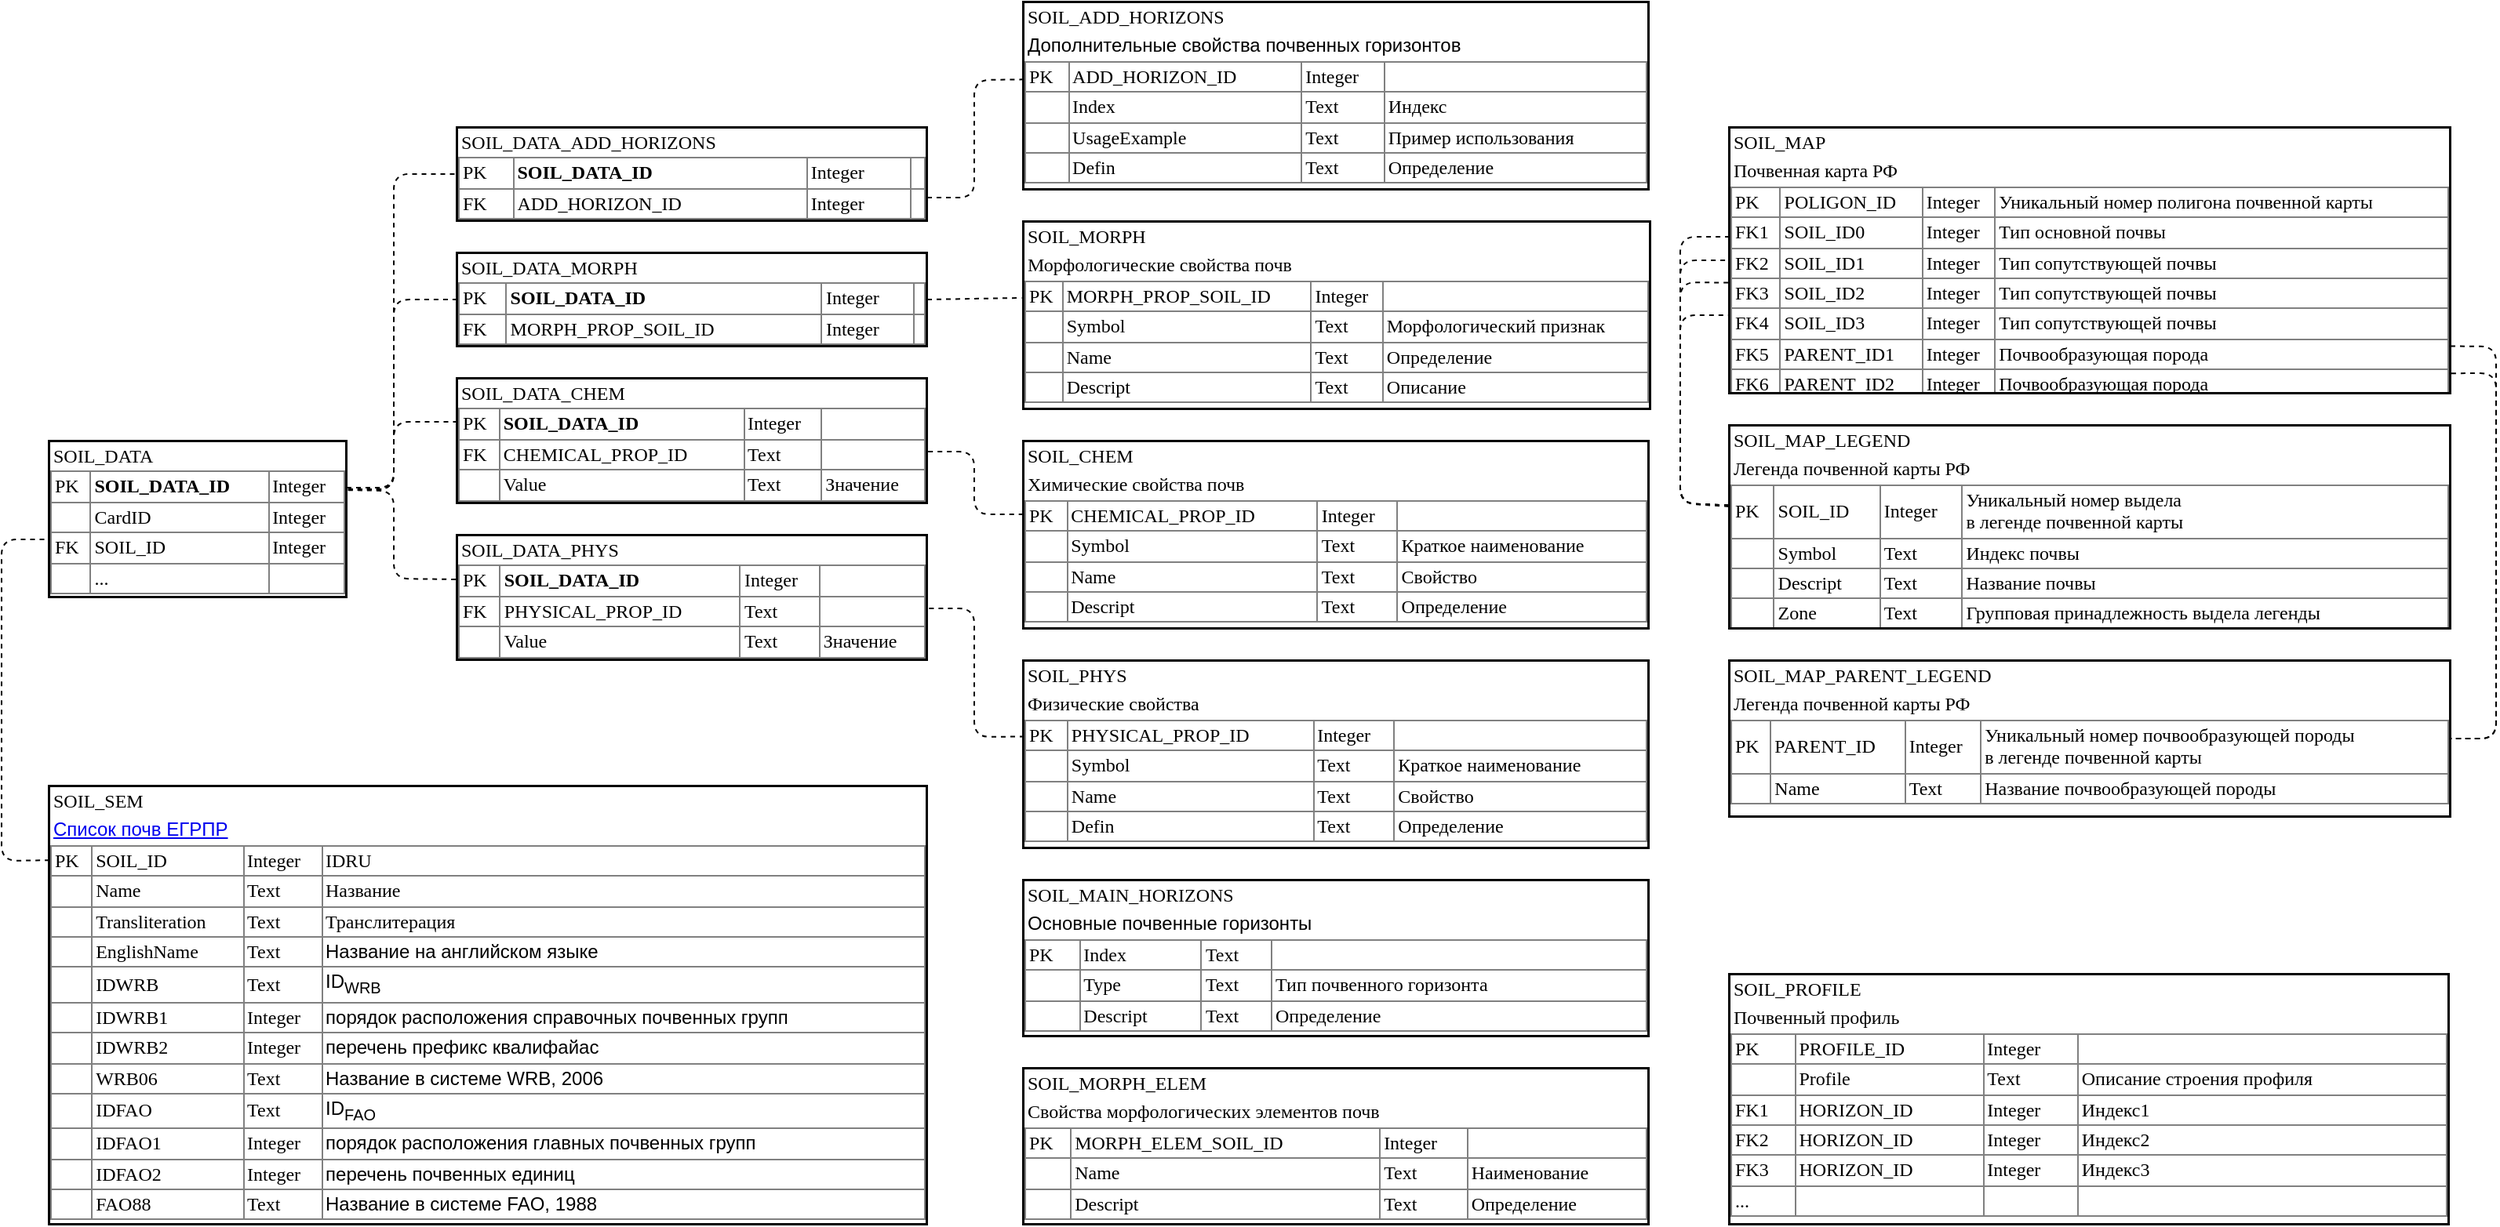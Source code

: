 <mxfile version="14.8.4" type="device" pages="3"><diagram id="x0-ySRU5RONWSuqrhOVL" name="Page-2"><mxGraphModel dx="2858" dy="2222" grid="1" gridSize="10" guides="1" tooltips="1" connect="1" arrows="1" fold="1" page="1" pageScale="1" pageWidth="827" pageHeight="1169" math="0" shadow="0"><root><mxCell id="XhA9APgQ7oPugALx9YLf-0"/><mxCell id="XhA9APgQ7oPugALx9YLf-1" parent="XhA9APgQ7oPugALx9YLf-0"/><mxCell id="XhA9APgQ7oPugALx9YLf-2" value="&lt;div style=&quot;box-sizing: border-box ; width: 100% ; padding: 2px&quot;&gt;SOIL_SEM&lt;/div&gt;&lt;div style=&quot;box-sizing: border-box ; width: 100% ; padding: 2px&quot;&gt;&lt;a name=&quot;#soils&quot; style=&quot;font-family: &amp;#34;arial&amp;#34; , &amp;#34;helvetica&amp;#34; , sans-serif ; background-color: rgb(255 , 255 , 255)&quot;&gt;&lt;font style=&quot;font-size: 12px&quot;&gt;Список почв ЕГРПР&lt;/font&gt;&lt;/a&gt;&lt;br&gt;&lt;/div&gt;&lt;table style=&quot;width: 100% ; border: 1px solid rgb(128 , 128 , 128) ; border-collapse: collapse&quot; cellpadding=&quot;2&quot; cellspacing=&quot;0&quot; border=&quot;1&quot;&gt;&lt;tbody&gt;&lt;tr&gt;&lt;td&gt;PK&lt;/td&gt;&lt;td&gt;SOIL_ID&lt;br&gt;&lt;/td&gt;&lt;td&gt;Integer&lt;/td&gt;&lt;td&gt;IDRU&lt;/td&gt;&lt;/tr&gt;&lt;tr&gt;&lt;td&gt;&lt;br&gt;&lt;/td&gt;&lt;td&gt;Name&lt;br&gt;&lt;/td&gt;&lt;td&gt;Text&lt;br&gt;&lt;/td&gt;&lt;td&gt;Название&lt;/td&gt;&lt;/tr&gt;&lt;tr&gt;&lt;td&gt;&lt;br&gt;&lt;/td&gt;&lt;td&gt;Transliteration&lt;br&gt;&lt;/td&gt;&lt;td&gt;Text&lt;br&gt;&lt;/td&gt;&lt;td&gt;Транслитерация&lt;/td&gt;&lt;/tr&gt;&lt;tr&gt;&lt;td&gt;&lt;br&gt;&lt;/td&gt;&lt;td&gt;EnglishName&lt;br&gt;&lt;/td&gt;&lt;td&gt;Text&lt;br&gt;&lt;/td&gt;&lt;td&gt;&lt;span style=&quot;font-family: &amp;#34;arial&amp;#34; , &amp;#34;helvetica&amp;#34; , sans-serif&quot;&gt;Название на английском языке&lt;/span&gt;&lt;br&gt;&lt;/td&gt;&lt;/tr&gt;&lt;tr&gt;&lt;td&gt;&lt;br&gt;&lt;/td&gt;&lt;td&gt;IDWRB&lt;br&gt;&lt;/td&gt;&lt;td&gt;Text&lt;br&gt;&lt;/td&gt;&lt;td&gt;&lt;span style=&quot;font-family: &amp;#34;arial&amp;#34; , &amp;#34;helvetica&amp;#34; , sans-serif&quot;&gt;ID&lt;sub&gt;WRB&lt;/sub&gt;&lt;/span&gt;&lt;br&gt;&lt;/td&gt;&lt;/tr&gt;&lt;tr&gt;&lt;td&gt;&lt;br&gt;&lt;/td&gt;&lt;td&gt;IDWRB1&lt;br&gt;&lt;/td&gt;&lt;td&gt;Integer&lt;br&gt;&lt;/td&gt;&lt;td&gt;&lt;span style=&quot;font-family: &amp;#34;arial&amp;#34; , &amp;#34;helvetica&amp;#34; , sans-serif ; background-color: rgb(255 , 255 , 255)&quot;&gt;порядок расположения справочных почвенных групп&lt;/span&gt;&lt;br&gt;&lt;/td&gt;&lt;/tr&gt;&lt;tr&gt;&lt;td&gt;&lt;br&gt;&lt;/td&gt;&lt;td&gt;IDWRB2&lt;br&gt;&lt;/td&gt;&lt;td&gt;Integer&lt;br&gt;&lt;/td&gt;&lt;td&gt;&lt;span style=&quot;font-family: &amp;#34;arial&amp;#34; , &amp;#34;helvetica&amp;#34; , sans-serif ; background-color: rgb(255 , 255 , 255)&quot;&gt;перечень префикс квалифайас&lt;/span&gt;&lt;br&gt;&lt;/td&gt;&lt;/tr&gt;&lt;tr&gt;&lt;td&gt;&lt;br&gt;&lt;/td&gt;&lt;td&gt;WRB06&lt;br&gt;&lt;/td&gt;&lt;td&gt;Text&lt;br&gt;&lt;/td&gt;&lt;td&gt;&lt;span style=&quot;font-family: &amp;#34;arial&amp;#34; , &amp;#34;helvetica&amp;#34; , sans-serif&quot;&gt;Название в системе WRB, 2006&lt;/span&gt;&lt;br&gt;&lt;/td&gt;&lt;/tr&gt;&lt;tr&gt;&lt;td&gt;&lt;br&gt;&lt;/td&gt;&lt;td&gt;IDFAO&lt;br&gt;&lt;/td&gt;&lt;td&gt;Text&lt;br&gt;&lt;/td&gt;&lt;td&gt;&lt;span style=&quot;font-family: &amp;#34;arial&amp;#34; , &amp;#34;helvetica&amp;#34; , sans-serif&quot;&gt;ID&lt;sub&gt;FAO&lt;/sub&gt;&lt;/span&gt;&lt;br&gt;&lt;/td&gt;&lt;/tr&gt;&lt;tr&gt;&lt;td&gt;&lt;br&gt;&lt;/td&gt;&lt;td&gt;IDFAO1&lt;br&gt;&lt;/td&gt;&lt;td&gt;Integer&lt;br&gt;&lt;/td&gt;&lt;td&gt;&lt;span style=&quot;font-family: &amp;#34;arial&amp;#34; , &amp;#34;helvetica&amp;#34; , sans-serif ; background-color: rgb(255 , 255 , 255)&quot;&gt;порядок расположения главных почвенных групп&lt;/span&gt;&lt;br&gt;&lt;/td&gt;&lt;/tr&gt;&lt;tr&gt;&lt;td&gt;&lt;br&gt;&lt;/td&gt;&lt;td&gt;IDFAO2&lt;br&gt;&lt;/td&gt;&lt;td&gt;Integer&lt;br&gt;&lt;/td&gt;&lt;td&gt;&lt;span style=&quot;font-family: &amp;#34;arial&amp;#34; , &amp;#34;helvetica&amp;#34; , sans-serif ; background-color: rgb(255 , 255 , 255)&quot;&gt;перечень почвенных единиц&lt;/span&gt;&lt;br&gt;&lt;/td&gt;&lt;/tr&gt;&lt;tr&gt;&lt;td&gt;&lt;br&gt;&lt;/td&gt;&lt;td&gt;FAO88&lt;br&gt;&lt;/td&gt;&lt;td&gt;Text&lt;br&gt;&lt;/td&gt;&lt;td&gt;&lt;span style=&quot;font-family: &amp;#34;arial&amp;#34; , &amp;#34;helvetica&amp;#34; , sans-serif&quot;&gt;Название в системе FAO, 1988&lt;/span&gt;&lt;br&gt;&lt;/td&gt;&lt;/tr&gt;&lt;/tbody&gt;&lt;/table&gt;" style="verticalAlign=top;align=left;overflow=fill;html=1;rounded=0;shadow=0;comic=0;labelBackgroundColor=none;strokeWidth=1;fontFamily=Verdana;fontSize=12;labelBorderColor=#000000;" parent="XhA9APgQ7oPugALx9YLf-1" vertex="1"><mxGeometry x="-650" y="460" width="560" height="280" as="geometry"/></mxCell><mxCell id="AesprRNfG0URK0tNV5TN-0" value="&lt;div style=&quot;box-sizing: border-box ; width: 100% ; padding: 2px&quot;&gt;SOIL_MAIN_HORIZONS&lt;/div&gt;&lt;div style=&quot;box-sizing: border-box ; width: 100% ; padding: 2px&quot;&gt;&lt;span style=&quot;font-family: &amp;#34;arial&amp;#34; , &amp;#34;helvetica&amp;#34; , sans-serif ; background-color: rgb(255 , 255 , 255)&quot;&gt;Основные почвенные горизонты&lt;/span&gt;&lt;br&gt;&lt;/div&gt;&lt;table style=&quot;width: 100% ; font-size: 1em ; border: 1px solid rgb(128 , 128 , 128) ; border-collapse: collapse&quot; cellpadding=&quot;2&quot; cellspacing=&quot;0&quot; border=&quot;1&quot;&gt;&lt;tbody&gt;&lt;tr&gt;&lt;td&gt;PK&lt;/td&gt;&lt;td&gt;Index&lt;br&gt;&lt;/td&gt;&lt;td&gt;Text&lt;br&gt;&lt;/td&gt;&lt;td&gt;&lt;br&gt;&lt;/td&gt;&lt;/tr&gt;&lt;tr&gt;&lt;td&gt;&lt;br&gt;&lt;/td&gt;&lt;td&gt;Type&lt;br&gt;&lt;/td&gt;&lt;td&gt;Text&lt;br&gt;&lt;/td&gt;&lt;td&gt;Тип почвенного горизонта&lt;/td&gt;&lt;/tr&gt;&lt;tr&gt;&lt;td&gt;&lt;br&gt;&lt;/td&gt;&lt;td&gt;Descript&lt;br&gt;&lt;/td&gt;&lt;td&gt;Text&lt;br&gt;&lt;/td&gt;&lt;td&gt;Определение&lt;/td&gt;&lt;/tr&gt;&lt;/tbody&gt;&lt;/table&gt;" style="verticalAlign=top;align=left;overflow=fill;html=1;rounded=0;shadow=0;comic=0;labelBackgroundColor=none;strokeWidth=1;fontFamily=Verdana;fontSize=12;labelBorderColor=#000000;" parent="XhA9APgQ7oPugALx9YLf-1" vertex="1"><mxGeometry x="-29" y="520" width="399" height="100" as="geometry"/></mxCell><mxCell id="AesprRNfG0URK0tNV5TN-1" value="&lt;div style=&quot;box-sizing: border-box ; width: 100% ; padding: 2px&quot;&gt;SOIL_ADD_HORIZONS&lt;/div&gt;&lt;div style=&quot;box-sizing: border-box ; width: 100% ; padding: 2px&quot;&gt;&lt;span style=&quot;font-family: &amp;#34;arial&amp;#34; , &amp;#34;helvetica&amp;#34; , sans-serif ; background-color: rgb(255 , 255 , 255)&quot;&gt;&lt;font style=&quot;font-size: 12px&quot;&gt;Дополнительные свойства почвенных горизонтов&lt;/font&gt;&lt;/span&gt;&lt;br&gt;&lt;/div&gt;&lt;table style=&quot;width: 100% ; font-size: 1em ; border: 1px solid rgb(128 , 128 , 128) ; border-collapse: collapse&quot; cellpadding=&quot;2&quot; cellspacing=&quot;0&quot; border=&quot;1&quot;&gt;&lt;tbody&gt;&lt;tr&gt;&lt;td&gt;PK&lt;/td&gt;&lt;td&gt;ADD_HORIZON_ID&lt;br&gt;&lt;/td&gt;&lt;td&gt;Integer&lt;br&gt;&lt;/td&gt;&lt;td&gt;&lt;br&gt;&lt;/td&gt;&lt;/tr&gt;&lt;tr&gt;&lt;td&gt;&lt;br&gt;&lt;/td&gt;&lt;td&gt;Index&lt;/td&gt;&lt;td&gt;Text&lt;/td&gt;&lt;td&gt;Индекс&lt;/td&gt;&lt;/tr&gt;&lt;tr&gt;&lt;td&gt;&lt;br&gt;&lt;/td&gt;&lt;td&gt;UsageExample&lt;/td&gt;&lt;td&gt;Text&lt;br&gt;&lt;/td&gt;&lt;td&gt;Пример использования&lt;/td&gt;&lt;/tr&gt;&lt;tr&gt;&lt;td&gt;&lt;br&gt;&lt;/td&gt;&lt;td&gt;Defin&lt;br&gt;&lt;/td&gt;&lt;td&gt;Text&lt;br&gt;&lt;/td&gt;&lt;td&gt;Определение&lt;/td&gt;&lt;/tr&gt;&lt;/tbody&gt;&lt;/table&gt;" style="verticalAlign=top;align=left;overflow=fill;html=1;rounded=0;shadow=0;comic=0;labelBackgroundColor=none;strokeWidth=1;fontFamily=Verdana;fontSize=12;labelBorderColor=#000000;" parent="XhA9APgQ7oPugALx9YLf-1" vertex="1"><mxGeometry x="-29" y="-40" width="399" height="120" as="geometry"/></mxCell><mxCell id="AesprRNfG0URK0tNV5TN-2" value="&lt;div style=&quot;box-sizing: border-box ; width: 100% ; padding: 2px&quot;&gt;&lt;font style=&quot;font-size: 12px&quot;&gt;SOIL_MORPH&lt;/font&gt;&lt;/div&gt;&lt;div style=&quot;box-sizing: border-box ; width: 100% ; padding: 2px&quot;&gt;&lt;font style=&quot;font-size: 12px&quot;&gt;&lt;span style=&quot;background-color: rgb(255 , 255 , 255)&quot;&gt;Морфологические свойства почв&lt;/span&gt;&lt;br&gt;&lt;/font&gt;&lt;/div&gt;&lt;table style=&quot;width: 100% ; border: 1px solid rgb(128 , 128 , 128) ; border-collapse: collapse&quot; cellpadding=&quot;2&quot; cellspacing=&quot;0&quot; border=&quot;1&quot;&gt;&lt;tbody&gt;&lt;tr&gt;&lt;td&gt;&lt;font style=&quot;font-size: 12px&quot;&gt;PK&lt;/font&gt;&lt;/td&gt;&lt;td&gt;&lt;font style=&quot;font-size: 12px&quot;&gt;MORPH_PROP_SOIL_ID&lt;br&gt;&lt;/font&gt;&lt;/td&gt;&lt;td&gt;&lt;font style=&quot;font-size: 12px&quot;&gt;Integer&lt;br&gt;&lt;/font&gt;&lt;/td&gt;&lt;td&gt;&lt;font style=&quot;font-size: 12px&quot;&gt;&lt;br&gt;&lt;/font&gt;&lt;/td&gt;&lt;/tr&gt;&lt;tr&gt;&lt;td&gt;&lt;font style=&quot;font-size: 12px&quot;&gt;&lt;br&gt;&lt;/font&gt;&lt;/td&gt;&lt;td&gt;&lt;font style=&quot;font-size: 12px&quot;&gt;Symbol&lt;/font&gt;&lt;/td&gt;&lt;td&gt;&lt;font style=&quot;font-size: 12px&quot;&gt;Text&lt;br&gt;&lt;/font&gt;&lt;/td&gt;&lt;td&gt;&lt;font style=&quot;font-size: 12px&quot;&gt;&lt;span style=&quot;text-align: -webkit-center&quot;&gt;Морфологический признак&lt;/span&gt;&lt;br&gt;&lt;/font&gt;&lt;/td&gt;&lt;/tr&gt;&lt;tr&gt;&lt;td&gt;&lt;font style=&quot;font-size: 12px&quot;&gt;&lt;br&gt;&lt;/font&gt;&lt;/td&gt;&lt;td&gt;&lt;font style=&quot;font-size: 12px&quot;&gt;Name&lt;br&gt;&lt;/font&gt;&lt;/td&gt;&lt;td&gt;&lt;font style=&quot;font-size: 12px&quot;&gt;Text&lt;br&gt;&lt;/font&gt;&lt;/td&gt;&lt;td&gt;&lt;span style=&quot;text-align: -webkit-center&quot;&gt;&lt;font style=&quot;font-size: 12px&quot;&gt;Определение&lt;/font&gt;&lt;/span&gt;&lt;br&gt;&lt;/td&gt;&lt;/tr&gt;&lt;tr&gt;&lt;td&gt;&lt;br&gt;&lt;/td&gt;&lt;td&gt;Descript&lt;/td&gt;&lt;td&gt;Text&lt;/td&gt;&lt;td&gt;Описание&lt;/td&gt;&lt;/tr&gt;&lt;/tbody&gt;&lt;/table&gt;" style="verticalAlign=top;align=left;overflow=fill;html=1;rounded=0;shadow=0;comic=0;labelBackgroundColor=none;strokeWidth=1;fontFamily=Verdana;fontSize=12;labelBorderColor=#000000;" parent="XhA9APgQ7oPugALx9YLf-1" vertex="1"><mxGeometry x="-29" y="100" width="400" height="120" as="geometry"/></mxCell><mxCell id="AesprRNfG0URK0tNV5TN-3" value="&lt;div style=&quot;box-sizing: border-box ; width: 100% ; padding: 2px&quot;&gt;&lt;font style=&quot;font-size: 12px&quot;&gt;SOIL_MORPH_ELEM&lt;/font&gt;&lt;/div&gt;&lt;div style=&quot;box-sizing: border-box ; width: 100% ; padding: 2px&quot;&gt;&lt;font style=&quot;font-size: 12px&quot;&gt;&lt;span style=&quot;background-color: rgb(255 , 255 , 255)&quot;&gt;Свойства морфологических элементов почв&lt;/span&gt;&lt;br&gt;&lt;/font&gt;&lt;/div&gt;&lt;table style=&quot;width: 100% ; border: 1px solid rgb(128 , 128 , 128) ; border-collapse: collapse&quot; cellpadding=&quot;2&quot; cellspacing=&quot;0&quot; border=&quot;1&quot;&gt;&lt;tbody&gt;&lt;tr&gt;&lt;td&gt;&lt;font style=&quot;font-size: 12px&quot;&gt;PK&lt;/font&gt;&lt;/td&gt;&lt;td&gt;&lt;font style=&quot;font-size: 12px&quot;&gt;MORPH_ELEM_SOIL_ID&lt;br&gt;&lt;/font&gt;&lt;/td&gt;&lt;td&gt;&lt;font style=&quot;font-size: 12px&quot;&gt;Integer&lt;br&gt;&lt;/font&gt;&lt;/td&gt;&lt;td&gt;&lt;font style=&quot;font-size: 12px&quot;&gt;&lt;br&gt;&lt;/font&gt;&lt;/td&gt;&lt;/tr&gt;&lt;tr&gt;&lt;td&gt;&lt;font style=&quot;font-size: 12px&quot;&gt;&lt;br&gt;&lt;/font&gt;&lt;/td&gt;&lt;td&gt;&lt;font style=&quot;font-size: 12px&quot;&gt;Name&lt;/font&gt;&lt;/td&gt;&lt;td&gt;&lt;font style=&quot;font-size: 12px&quot;&gt;Text&lt;br&gt;&lt;/font&gt;&lt;/td&gt;&lt;td&gt;&lt;font style=&quot;font-size: 12px&quot;&gt;&lt;span style=&quot;text-align: -webkit-center&quot;&gt;Наименование&lt;/span&gt;&lt;br&gt;&lt;/font&gt;&lt;/td&gt;&lt;/tr&gt;&lt;tr&gt;&lt;td&gt;&lt;font style=&quot;font-size: 12px&quot;&gt;&lt;br&gt;&lt;/font&gt;&lt;/td&gt;&lt;td&gt;&lt;font style=&quot;font-size: 12px&quot;&gt;Descript&lt;br&gt;&lt;/font&gt;&lt;/td&gt;&lt;td&gt;&lt;font style=&quot;font-size: 12px&quot;&gt;Text&lt;br&gt;&lt;/font&gt;&lt;/td&gt;&lt;td&gt;&lt;span style=&quot;text-align: -webkit-center&quot;&gt;&lt;font style=&quot;font-size: 12px&quot;&gt;Определение&lt;/font&gt;&lt;/span&gt;&lt;br&gt;&lt;/td&gt;&lt;/tr&gt;&lt;/tbody&gt;&lt;/table&gt;" style="verticalAlign=top;align=left;overflow=fill;html=1;rounded=0;shadow=0;comic=0;labelBackgroundColor=none;strokeWidth=1;fontFamily=Verdana;fontSize=12;labelBorderColor=#000000;" parent="XhA9APgQ7oPugALx9YLf-1" vertex="1"><mxGeometry x="-29" y="640" width="399" height="100" as="geometry"/></mxCell><mxCell id="AesprRNfG0URK0tNV5TN-4" value="&lt;div style=&quot;box-sizing: border-box ; width: 100% ; padding: 2px&quot;&gt;&lt;font style=&quot;font-size: 12px&quot;&gt;SOIL_CHEM&lt;/font&gt;&lt;/div&gt;&lt;div style=&quot;box-sizing: border-box ; width: 100% ; padding: 2px&quot;&gt;&lt;font style=&quot;font-size: 12px&quot;&gt;&lt;span style=&quot;background-color: rgb(255 , 255 , 255)&quot;&gt;Химические свойства почв&lt;/span&gt;&lt;br&gt;&lt;/font&gt;&lt;/div&gt;&lt;table style=&quot;width: 100% ; border: 1px solid rgb(128 , 128 , 128) ; border-collapse: collapse&quot; cellpadding=&quot;2&quot; cellspacing=&quot;0&quot; border=&quot;1&quot;&gt;&lt;tbody&gt;&lt;tr&gt;&lt;td&gt;&lt;font style=&quot;font-size: 12px&quot;&gt;PK&lt;/font&gt;&lt;/td&gt;&lt;td&gt;&lt;font style=&quot;font-size: 12px&quot;&gt;CHEMICAL_PROP_ID&lt;br&gt;&lt;/font&gt;&lt;/td&gt;&lt;td&gt;&lt;font style=&quot;font-size: 12px&quot;&gt;Integer&lt;br&gt;&lt;/font&gt;&lt;/td&gt;&lt;td&gt;&lt;font style=&quot;font-size: 12px&quot;&gt;&lt;br&gt;&lt;/font&gt;&lt;/td&gt;&lt;/tr&gt;&lt;tr&gt;&lt;td&gt;&lt;br&gt;&lt;/td&gt;&lt;td&gt;Symbol&lt;/td&gt;&lt;td&gt;Text&lt;/td&gt;&lt;td&gt;Краткое наименование&lt;/td&gt;&lt;/tr&gt;&lt;tr&gt;&lt;td&gt;&lt;/td&gt;&lt;td&gt;&lt;font style=&quot;font-size: 12px&quot;&gt;Name&lt;/font&gt;&lt;/td&gt;&lt;td&gt;&lt;font style=&quot;font-size: 12px&quot;&gt;Text&lt;br&gt;&lt;/font&gt;&lt;/td&gt;&lt;td&gt;&lt;font style=&quot;font-size: 12px&quot;&gt;&lt;span style=&quot;text-align: -webkit-center&quot;&gt;Свойство&lt;/span&gt;&lt;br&gt;&lt;/font&gt;&lt;/td&gt;&lt;/tr&gt;&lt;tr&gt;&lt;td&gt;&lt;font style=&quot;font-size: 12px&quot;&gt;&lt;br&gt;&lt;/font&gt;&lt;/td&gt;&lt;td&gt;&lt;font style=&quot;font-size: 12px&quot;&gt;Descript&lt;br&gt;&lt;/font&gt;&lt;/td&gt;&lt;td&gt;&lt;font style=&quot;font-size: 12px&quot;&gt;Text&lt;br&gt;&lt;/font&gt;&lt;/td&gt;&lt;td&gt;&lt;font style=&quot;font-size: 12px&quot;&gt;Определение&lt;/font&gt;&lt;/td&gt;&lt;/tr&gt;&lt;/tbody&gt;&lt;/table&gt;" style="verticalAlign=top;align=left;overflow=fill;html=1;rounded=0;shadow=0;comic=0;labelBackgroundColor=none;strokeWidth=1;fontFamily=Verdana;fontSize=12;labelBorderColor=#000000;" parent="XhA9APgQ7oPugALx9YLf-1" vertex="1"><mxGeometry x="-29" y="240" width="399" height="120" as="geometry"/></mxCell><mxCell id="AesprRNfG0URK0tNV5TN-5" value="&lt;div style=&quot;box-sizing: border-box ; width: 100% ; padding: 2px&quot;&gt;&lt;font style=&quot;font-size: 12px&quot;&gt;SOIL_PHYS&lt;/font&gt;&lt;/div&gt;&lt;div style=&quot;box-sizing: border-box ; width: 100% ; padding: 2px&quot;&gt;&lt;font style=&quot;font-size: 12px&quot;&gt;&lt;span style=&quot;background-color: rgb(255 , 255 , 255)&quot;&gt;Физические свойства&lt;/span&gt;&lt;br&gt;&lt;/font&gt;&lt;/div&gt;&lt;table style=&quot;width: 100% ; border: 1px solid rgb(128 , 128 , 128) ; border-collapse: collapse&quot; cellpadding=&quot;2&quot; cellspacing=&quot;0&quot; border=&quot;1&quot;&gt;&lt;tbody&gt;&lt;tr&gt;&lt;td&gt;&lt;font style=&quot;font-size: 12px&quot;&gt;PK&lt;/font&gt;&lt;/td&gt;&lt;td&gt;&lt;font style=&quot;font-size: 12px&quot;&gt;PHYSICAL_PROP_ID&lt;br&gt;&lt;/font&gt;&lt;/td&gt;&lt;td&gt;&lt;font style=&quot;font-size: 12px&quot;&gt;Integer&lt;br&gt;&lt;/font&gt;&lt;/td&gt;&lt;td&gt;&lt;font style=&quot;font-size: 12px&quot;&gt;&lt;br&gt;&lt;/font&gt;&lt;/td&gt;&lt;/tr&gt;&lt;tr&gt;&lt;td&gt;&lt;br&gt;&lt;/td&gt;&lt;td&gt;Symbol&lt;/td&gt;&lt;td&gt;Text&lt;/td&gt;&lt;td&gt;Краткое наименование&lt;br&gt;&lt;/td&gt;&lt;/tr&gt;&lt;tr&gt;&lt;td&gt;&lt;font style=&quot;font-size: 12px&quot;&gt;&lt;br&gt;&lt;/font&gt;&lt;/td&gt;&lt;td&gt;&lt;font style=&quot;font-size: 12px&quot;&gt;Name&lt;/font&gt;&lt;/td&gt;&lt;td&gt;&lt;font style=&quot;font-size: 12px&quot;&gt;Text&lt;br&gt;&lt;/font&gt;&lt;/td&gt;&lt;td&gt;&lt;font style=&quot;font-size: 12px&quot;&gt;Свойство&lt;/font&gt;&lt;/td&gt;&lt;/tr&gt;&lt;tr&gt;&lt;td&gt;&lt;font style=&quot;font-size: 12px&quot;&gt;&lt;br&gt;&lt;/font&gt;&lt;/td&gt;&lt;td&gt;&lt;font style=&quot;font-size: 12px&quot;&gt;Defin&lt;br&gt;&lt;/font&gt;&lt;/td&gt;&lt;td&gt;&lt;font style=&quot;font-size: 12px&quot;&gt;Text&lt;br&gt;&lt;/font&gt;&lt;/td&gt;&lt;td&gt;&lt;font style=&quot;font-size: 12px&quot;&gt;Определение&lt;/font&gt;&lt;/td&gt;&lt;/tr&gt;&lt;/tbody&gt;&lt;/table&gt;" style="verticalAlign=top;align=left;overflow=fill;html=1;rounded=0;shadow=0;comic=0;labelBackgroundColor=none;strokeWidth=1;fontFamily=Verdana;fontSize=12;labelBorderColor=#000000;" parent="XhA9APgQ7oPugALx9YLf-1" vertex="1"><mxGeometry x="-29" y="380" width="399" height="120" as="geometry"/></mxCell><mxCell id="AesprRNfG0URK0tNV5TN-6" value="&lt;div style=&quot;box-sizing: border-box ; width: 100% ; padding: 2px&quot;&gt;SOIL_DATA_PHYS&lt;/div&gt;&lt;table style=&quot;width: 100% ; font-size: 1em ; border: 1px solid rgb(128 , 128 , 128) ; border-collapse: collapse&quot; cellpadding=&quot;2&quot; cellspacing=&quot;0&quot; border=&quot;1&quot;&gt;&lt;tbody&gt;&lt;tr&gt;&lt;td&gt;PK&lt;/td&gt;&lt;td&gt;&lt;b&gt;SOIL_DATA_ID&lt;/b&gt;&lt;br&gt;&lt;/td&gt;&lt;td&gt;Integer&lt;/td&gt;&lt;td&gt;&lt;br&gt;&lt;/td&gt;&lt;/tr&gt;&lt;tr&gt;&lt;td&gt;FK&lt;/td&gt;&lt;td&gt;PHYSICAL_PROP_ID&lt;br&gt;&lt;/td&gt;&lt;td&gt;Text&lt;/td&gt;&lt;td&gt;&lt;br&gt;&lt;/td&gt;&lt;/tr&gt;&lt;tr&gt;&lt;td&gt;&lt;br&gt;&lt;/td&gt;&lt;td&gt;Value&lt;/td&gt;&lt;td&gt;Text&lt;/td&gt;&lt;td&gt;Значение&lt;/td&gt;&lt;/tr&gt;&lt;/tbody&gt;&lt;/table&gt;" style="verticalAlign=top;align=left;overflow=fill;html=1;rounded=0;shadow=0;comic=0;labelBackgroundColor=none;strokeWidth=1;fontFamily=Verdana;fontSize=12;labelBorderColor=#000000;" parent="XhA9APgQ7oPugALx9YLf-1" vertex="1"><mxGeometry x="-390" y="300" width="300" height="80" as="geometry"/></mxCell><mxCell id="AesprRNfG0URK0tNV5TN-7" value="&lt;div style=&quot;box-sizing: border-box ; width: 100% ; padding: 2px&quot;&gt;SOIL_PROFILE&lt;/div&gt;&lt;div style=&quot;box-sizing: border-box ; width: 100% ; padding: 2px&quot;&gt;Почвенный профиль&lt;br&gt;&lt;/div&gt;&lt;table style=&quot;width: 100% ; font-size: 1em ; border: 1px solid rgb(128 , 128 , 128) ; border-collapse: collapse&quot; cellpadding=&quot;2&quot; cellspacing=&quot;0&quot; border=&quot;1&quot;&gt;&lt;tbody&gt;&lt;tr&gt;&lt;td&gt;PK&lt;/td&gt;&lt;td&gt;PROFILE_ID&lt;br&gt;&lt;/td&gt;&lt;td&gt;Integer&lt;br&gt;&lt;/td&gt;&lt;td&gt;&lt;br&gt;&lt;/td&gt;&lt;/tr&gt;&lt;tr&gt;&lt;td&gt;&lt;br&gt;&lt;/td&gt;&lt;td&gt;Profile&lt;/td&gt;&lt;td&gt;Text&lt;/td&gt;&lt;td&gt;Описание строения профиля&lt;/td&gt;&lt;/tr&gt;&lt;tr&gt;&lt;td&gt;FK1&lt;/td&gt;&lt;td&gt;HORIZON_ID&lt;br&gt;&lt;/td&gt;&lt;td&gt;Integer&lt;br&gt;&lt;/td&gt;&lt;td&gt;Индекс1&lt;/td&gt;&lt;/tr&gt;&lt;tr&gt;&lt;td&gt;FK2&lt;/td&gt;&lt;td&gt;HORIZON_ID&lt;br&gt;&lt;/td&gt;&lt;td&gt;Integer&lt;br&gt;&lt;/td&gt;&lt;td&gt;Индекс2&lt;/td&gt;&lt;/tr&gt;&lt;tr&gt;&lt;td&gt;FK3&lt;/td&gt;&lt;td&gt;HORIZON_ID&lt;br&gt;&lt;/td&gt;&lt;td&gt;Integer&lt;br&gt;&lt;/td&gt;&lt;td&gt;Индекс3&lt;/td&gt;&lt;/tr&gt;&lt;tr&gt;&lt;td&gt;...&lt;/td&gt;&lt;td&gt;&lt;br&gt;&lt;/td&gt;&lt;td&gt;&lt;br&gt;&lt;/td&gt;&lt;td&gt;&lt;br&gt;&lt;/td&gt;&lt;/tr&gt;&lt;/tbody&gt;&lt;/table&gt;" style="verticalAlign=top;align=left;overflow=fill;html=1;rounded=0;shadow=0;comic=0;labelBackgroundColor=none;strokeWidth=1;fontFamily=Verdana;fontSize=12;labelBorderColor=#000000;" parent="XhA9APgQ7oPugALx9YLf-1" vertex="1"><mxGeometry x="421" y="580" width="459" height="160" as="geometry"/></mxCell><mxCell id="AesprRNfG0URK0tNV5TN-8" value="&lt;div style=&quot;box-sizing: border-box ; width: 100% ; padding: 2px&quot;&gt;SOIL_DATA&lt;/div&gt;&lt;table style=&quot;width: 100% ; font-size: 1em ; border: 1px solid rgb(128 , 128 , 128) ; border-collapse: collapse&quot; cellpadding=&quot;2&quot; cellspacing=&quot;0&quot; border=&quot;1&quot;&gt;&lt;tbody&gt;&lt;tr&gt;&lt;td&gt;PK&lt;/td&gt;&lt;td&gt;&lt;b&gt;SOIL_DATA_ID&lt;/b&gt;&lt;br&gt;&lt;/td&gt;&lt;td&gt;Integer&lt;/td&gt;&lt;/tr&gt;&lt;tr&gt;&lt;td&gt;&lt;br&gt;&lt;/td&gt;&lt;td&gt;CardID&lt;br&gt;&lt;/td&gt;&lt;td&gt;Integer&lt;br&gt;&lt;/td&gt;&lt;/tr&gt;&lt;tr&gt;&lt;td&gt;FK&lt;/td&gt;&lt;td&gt;SOIL_ID&lt;/td&gt;&lt;td&gt;Integer&lt;/td&gt;&lt;/tr&gt;&lt;tr&gt;&lt;td&gt;&lt;br&gt;&lt;/td&gt;&lt;td&gt;...&lt;/td&gt;&lt;td&gt;&lt;br&gt;&lt;/td&gt;&lt;/tr&gt;&lt;/tbody&gt;&lt;/table&gt;" style="verticalAlign=top;align=left;overflow=fill;html=1;rounded=0;shadow=0;comic=0;labelBackgroundColor=none;strokeWidth=1;fontFamily=Verdana;fontSize=12;labelBorderColor=#000000;" parent="XhA9APgQ7oPugALx9YLf-1" vertex="1"><mxGeometry x="-650" y="240" width="190" height="100" as="geometry"/></mxCell><mxCell id="AesprRNfG0URK0tNV5TN-9" value="&lt;div style=&quot;box-sizing: border-box ; width: 100% ; padding: 2px&quot;&gt;SOIL_DATA_CHEM&lt;/div&gt;&lt;table style=&quot;width: 100% ; font-size: 1em ; border: 1px solid rgb(128 , 128 , 128) ; border-collapse: collapse&quot; cellpadding=&quot;2&quot; cellspacing=&quot;0&quot; border=&quot;1&quot;&gt;&lt;tbody&gt;&lt;tr&gt;&lt;td&gt;PK&lt;/td&gt;&lt;td&gt;&lt;b&gt;SOIL_DATA_ID&lt;br&gt;&lt;/b&gt;&lt;/td&gt;&lt;td&gt;Integer&lt;/td&gt;&lt;td&gt;&lt;br&gt;&lt;/td&gt;&lt;/tr&gt;&lt;tr&gt;&lt;td&gt;FK&lt;/td&gt;&lt;td&gt;CHEMICAL_PROP_ID&lt;br&gt;&lt;/td&gt;&lt;td&gt;Text&lt;/td&gt;&lt;td&gt;&lt;br&gt;&lt;/td&gt;&lt;/tr&gt;&lt;tr&gt;&lt;td&gt;&lt;br&gt;&lt;/td&gt;&lt;td&gt;Value&lt;/td&gt;&lt;td&gt;Text&lt;/td&gt;&lt;td&gt;Значение&lt;/td&gt;&lt;/tr&gt;&lt;/tbody&gt;&lt;/table&gt;" style="verticalAlign=top;align=left;overflow=fill;html=1;rounded=0;shadow=0;comic=0;labelBackgroundColor=none;strokeWidth=1;fontFamily=Verdana;fontSize=12;labelBorderColor=#000000;" parent="XhA9APgQ7oPugALx9YLf-1" vertex="1"><mxGeometry x="-390" y="200" width="300" height="80" as="geometry"/></mxCell><mxCell id="AesprRNfG0URK0tNV5TN-10" value="&lt;div style=&quot;box-sizing: border-box ; width: 100% ; padding: 2px&quot;&gt;SOIL_DATA_MORPH&lt;/div&gt;&lt;table style=&quot;width: 100% ; font-size: 1em ; border: 1px solid rgb(128 , 128 , 128) ; border-collapse: collapse&quot; cellpadding=&quot;2&quot; cellspacing=&quot;0&quot; border=&quot;1&quot;&gt;&lt;tbody&gt;&lt;tr&gt;&lt;td&gt;PK&lt;/td&gt;&lt;td&gt;&lt;b&gt;SOIL_DATA_ID&lt;/b&gt;&lt;br&gt;&lt;/td&gt;&lt;td&gt;Integer&lt;/td&gt;&lt;td&gt;&lt;br&gt;&lt;/td&gt;&lt;/tr&gt;&lt;tr&gt;&lt;td&gt;FK&lt;/td&gt;&lt;td&gt;MORPH_PROP_SOIL_ID&lt;br&gt;&lt;/td&gt;&lt;td&gt;Integer&lt;br&gt;&lt;/td&gt;&lt;td&gt;&lt;br&gt;&lt;/td&gt;&lt;/tr&gt;&lt;/tbody&gt;&lt;/table&gt;" style="verticalAlign=top;align=left;overflow=fill;html=1;rounded=0;shadow=0;comic=0;labelBackgroundColor=none;strokeWidth=1;fontFamily=Verdana;fontSize=12;labelBorderColor=#000000;" parent="XhA9APgQ7oPugALx9YLf-1" vertex="1"><mxGeometry x="-390" y="120" width="300" height="60" as="geometry"/></mxCell><mxCell id="AesprRNfG0URK0tNV5TN-12" value="&lt;div style=&quot;box-sizing: border-box ; width: 100% ; padding: 2px&quot;&gt;SOIL_DATA_ADD_HORIZONS&lt;/div&gt;&lt;table style=&quot;width: 100% ; font-size: 1em ; border: 1px solid rgb(128 , 128 , 128) ; border-collapse: collapse&quot; cellpadding=&quot;2&quot; cellspacing=&quot;0&quot; border=&quot;1&quot;&gt;&lt;tbody&gt;&lt;tr&gt;&lt;td&gt;PK&lt;/td&gt;&lt;td&gt;&lt;b&gt;SOIL_DATA_ID&lt;/b&gt;&lt;br&gt;&lt;/td&gt;&lt;td&gt;Integer&lt;/td&gt;&lt;td&gt;&lt;br&gt;&lt;/td&gt;&lt;/tr&gt;&lt;tr&gt;&lt;td&gt;FK&lt;/td&gt;&lt;td&gt;ADD_HORIZON_ID&lt;br&gt;&lt;/td&gt;&lt;td&gt;Integer&lt;br&gt;&lt;/td&gt;&lt;td&gt;&lt;br&gt;&lt;/td&gt;&lt;/tr&gt;&lt;/tbody&gt;&lt;/table&gt;" style="verticalAlign=top;align=left;overflow=fill;html=1;rounded=0;shadow=0;comic=0;labelBackgroundColor=none;strokeWidth=1;fontFamily=Verdana;fontSize=12;labelBorderColor=#000000;" parent="XhA9APgQ7oPugALx9YLf-1" vertex="1"><mxGeometry x="-390" y="40" width="300" height="60" as="geometry"/></mxCell><mxCell id="AK_D2PjqsnvV3bL6djey-0" value="" style="endArrow=none;dashed=1;html=1;fontColor=#000000;entryX=0.004;entryY=0.63;entryDx=0;entryDy=0;exitX=0.001;exitY=0.17;exitDx=0;exitDy=0;exitPerimeter=0;entryPerimeter=0;" parent="XhA9APgQ7oPugALx9YLf-1" source="XhA9APgQ7oPugALx9YLf-2" target="AesprRNfG0URK0tNV5TN-8" edge="1"><mxGeometry width="50" height="50" relative="1" as="geometry"><mxPoint x="-230" y="380" as="sourcePoint"/><mxPoint x="-180" y="330" as="targetPoint"/><Array as="points"><mxPoint x="-680" y="508"/><mxPoint x="-680" y="303"/></Array></mxGeometry></mxCell><mxCell id="AK_D2PjqsnvV3bL6djey-2" value="&lt;div style=&quot;box-sizing: border-box ; width: 100% ; padding: 2px&quot;&gt;&lt;font style=&quot;font-size: 12px&quot;&gt;SOIL_MAP&lt;/font&gt;&lt;/div&gt;&lt;div style=&quot;box-sizing: border-box ; width: 100% ; padding: 2px&quot;&gt;&lt;font style=&quot;font-size: 12px&quot;&gt;Почвенная карта РФ&lt;/font&gt;&lt;/div&gt;&lt;table style=&quot;width: 100% ; border: 1px solid rgb(128 , 128 , 128) ; border-collapse: collapse&quot; cellpadding=&quot;2&quot; cellspacing=&quot;0&quot; border=&quot;1&quot;&gt;&lt;tbody&gt;&lt;tr&gt;&lt;td&gt;&lt;font style=&quot;font-size: 12px&quot;&gt;PK&lt;/font&gt;&lt;/td&gt;&lt;td&gt;&lt;font style=&quot;font-size: 12px&quot;&gt;POLIGON_ID&lt;br&gt;&lt;/font&gt;&lt;/td&gt;&lt;td&gt;&lt;font style=&quot;font-size: 12px&quot;&gt;Integer&lt;/font&gt;&lt;/td&gt;&lt;td&gt;&lt;span style=&quot;background-color: rgb(255 , 255 , 255)&quot;&gt;&lt;font style=&quot;font-size: 12px&quot;&gt;Уникальный номер полигона почвенной карты&lt;/font&gt;&lt;/span&gt;&lt;/td&gt;&lt;/tr&gt;&lt;tr&gt;&lt;td&gt;&lt;font style=&quot;font-size: 12px&quot;&gt;FK1&lt;/font&gt;&lt;/td&gt;&lt;td&gt;&lt;font style=&quot;font-size: 12px&quot;&gt;SOIL_ID0&lt;br&gt;&lt;/font&gt;&lt;/td&gt;&lt;td&gt;&lt;font style=&quot;font-size: 12px&quot;&gt;Integer&lt;br&gt;&lt;/font&gt;&lt;/td&gt;&lt;td&gt;&lt;font style=&quot;font-size: 12px&quot;&gt;&lt;span style=&quot;background-color: rgb(255 , 255 , 255)&quot;&gt;Тип основной почвы&lt;/span&gt;&lt;br&gt;&lt;/font&gt;&lt;/td&gt;&lt;/tr&gt;&lt;tr&gt;&lt;td&gt;&lt;font style=&quot;font-size: 12px&quot;&gt;FK2&lt;/font&gt;&lt;/td&gt;&lt;td&gt;&lt;font style=&quot;font-size: 12px&quot;&gt;SOIL_ID1&lt;/font&gt;&lt;/td&gt;&lt;td&gt;&lt;font style=&quot;font-size: 12px&quot;&gt;Integer&lt;/font&gt;&lt;/td&gt;&lt;td&gt;&lt;font style=&quot;font-size: 12px&quot;&gt;&lt;span style=&quot;background-color: rgb(255 , 255 , 255)&quot;&gt;Тип сопутствующей почвы&lt;/span&gt;&lt;br&gt;&lt;/font&gt;&lt;/td&gt;&lt;/tr&gt;&lt;tr&gt;&lt;td&gt;&lt;font style=&quot;font-size: 12px&quot;&gt;FK3&lt;br&gt;&lt;/font&gt;&lt;/td&gt;&lt;td&gt;&lt;font style=&quot;font-size: 12px&quot;&gt;SOIL_ID2&lt;/font&gt;&lt;/td&gt;&lt;td&gt;&lt;font style=&quot;font-size: 12px&quot;&gt;Integer&lt;br&gt;&lt;/font&gt;&lt;/td&gt;&lt;td&gt;&lt;font style=&quot;font-size: 12px&quot;&gt;&lt;span style=&quot;background-color: rgb(255 , 255 , 255)&quot;&gt;Тип сопутствующей почвы&lt;/span&gt;&lt;br&gt;&lt;/font&gt;&lt;/td&gt;&lt;/tr&gt;&lt;tr&gt;&lt;td&gt;&lt;font style=&quot;font-size: 12px&quot;&gt;FK4&lt;/font&gt;&lt;/td&gt;&lt;td&gt;&lt;font style=&quot;font-size: 12px&quot;&gt;SOIL_ID3&lt;br&gt;&lt;/font&gt;&lt;/td&gt;&lt;td&gt;&lt;font style=&quot;font-size: 12px&quot;&gt;Integer&lt;br&gt;&lt;/font&gt;&lt;/td&gt;&lt;td&gt;&lt;font style=&quot;font-size: 12px&quot;&gt;&lt;span style=&quot;background-color: rgb(255 , 255 , 255)&quot;&gt;Тип сопутствующей почвы&lt;/span&gt;&lt;br&gt;&lt;/font&gt;&lt;/td&gt;&lt;/tr&gt;&lt;tr&gt;&lt;td&gt;&lt;font style=&quot;font-size: 12px&quot;&gt;FK5&lt;/font&gt;&lt;/td&gt;&lt;td&gt;&lt;font style=&quot;font-size: 12px&quot;&gt;PARENT_ID1&lt;/font&gt;&lt;/td&gt;&lt;td&gt;&lt;font style=&quot;font-size: 12px&quot;&gt;Integer&lt;br&gt;&lt;/font&gt;&lt;/td&gt;&lt;td&gt;&lt;font style=&quot;font-size: 12px&quot;&gt;&lt;span style=&quot;background-color: rgb(255 , 255 , 255)&quot;&gt;Почвообразующая порода&lt;/span&gt;&lt;br&gt;&lt;/font&gt;&lt;/td&gt;&lt;/tr&gt;&lt;tr&gt;&lt;td&gt;&lt;font style=&quot;font-size: 12px&quot;&gt;FK6&lt;/font&gt;&lt;/td&gt;&lt;td&gt;&lt;font style=&quot;font-size: 12px&quot;&gt;PARENT_ID2&lt;br&gt;&lt;/font&gt;&lt;/td&gt;&lt;td&gt;&lt;font style=&quot;font-size: 12px&quot;&gt;Integer&lt;br&gt;&lt;/font&gt;&lt;/td&gt;&lt;td&gt;&lt;font style=&quot;font-size: 12px&quot;&gt;&lt;span style=&quot;background-color: rgb(255 , 255 , 255)&quot;&gt;Почвообразующая порода&lt;/span&gt;&lt;br&gt;&lt;/font&gt;&lt;/td&gt;&lt;/tr&gt;&lt;/tbody&gt;&lt;/table&gt;" style="verticalAlign=top;align=left;overflow=fill;html=1;rounded=0;shadow=0;comic=0;labelBackgroundColor=none;strokeWidth=1;fontFamily=Verdana;fontSize=12;labelBorderColor=#000000;" parent="XhA9APgQ7oPugALx9YLf-1" vertex="1"><mxGeometry x="421" y="40" width="460" height="170" as="geometry"/></mxCell><mxCell id="AK_D2PjqsnvV3bL6djey-3" value="&lt;div style=&quot;box-sizing: border-box ; width: 100% ; padding: 2px&quot;&gt;&lt;font style=&quot;font-size: 12px&quot;&gt;SOIL_MAP_LEGEND&lt;/font&gt;&lt;/div&gt;&lt;div style=&quot;box-sizing: border-box ; width: 100% ; padding: 2px&quot;&gt;&lt;font style=&quot;font-size: 12px&quot;&gt;Легенда почвенной карты РФ&lt;/font&gt;&lt;/div&gt;&lt;table style=&quot;width: 100% ; border: 1px solid rgb(128 , 128 , 128) ; border-collapse: collapse&quot; cellpadding=&quot;2&quot; cellspacing=&quot;0&quot; border=&quot;1&quot;&gt;&lt;tbody&gt;&lt;tr&gt;&lt;td&gt;&lt;font style=&quot;font-size: 12px&quot;&gt;PK&lt;/font&gt;&lt;/td&gt;&lt;td&gt;&lt;font style=&quot;font-size: 12px&quot;&gt;SOIL_ID&lt;br&gt;&lt;/font&gt;&lt;/td&gt;&lt;td&gt;&lt;font style=&quot;font-size: 12px&quot;&gt;Integer&lt;/font&gt;&lt;/td&gt;&lt;td&gt;&lt;font style=&quot;font-size: 12px&quot;&gt;&lt;span style=&quot;background-color: rgb(255 , 255 , 255)&quot;&gt;Уникальный номер выдела &lt;br&gt;в легенде почвенной карты&lt;/span&gt;&lt;br&gt;&lt;/font&gt;&lt;/td&gt;&lt;/tr&gt;&lt;tr&gt;&lt;td&gt;&lt;font style=&quot;font-size: 12px&quot;&gt;&lt;br&gt;&lt;/font&gt;&lt;/td&gt;&lt;td&gt;&lt;font style=&quot;font-size: 12px&quot;&gt;Symbol&lt;/font&gt;&lt;/td&gt;&lt;td&gt;&lt;font style=&quot;font-size: 12px&quot;&gt;Text&lt;br&gt;&lt;/font&gt;&lt;/td&gt;&lt;td&gt;&lt;font style=&quot;font-size: 12px&quot;&gt;Индекс почвы&lt;br&gt;&lt;/font&gt;&lt;/td&gt;&lt;/tr&gt;&lt;tr&gt;&lt;td&gt;&lt;font style=&quot;font-size: 12px&quot;&gt;&lt;br&gt;&lt;/font&gt;&lt;/td&gt;&lt;td&gt;&lt;font style=&quot;font-size: 12px&quot;&gt;Descript&lt;/font&gt;&lt;/td&gt;&lt;td&gt;&lt;font style=&quot;font-size: 12px&quot;&gt;Text&lt;/font&gt;&lt;/td&gt;&lt;td&gt;&lt;font style=&quot;font-size: 12px&quot;&gt;Название почвы&lt;br&gt;&lt;/font&gt;&lt;/td&gt;&lt;/tr&gt;&lt;tr&gt;&lt;td&gt;&lt;font style=&quot;font-size: 12px&quot;&gt;&lt;br&gt;&lt;/font&gt;&lt;/td&gt;&lt;td&gt;&lt;font style=&quot;font-size: 12px&quot;&gt;Zone&lt;/font&gt;&lt;/td&gt;&lt;td&gt;&lt;font style=&quot;font-size: 12px&quot;&gt;Text&lt;br&gt;&lt;/font&gt;&lt;/td&gt;&lt;td&gt;&lt;font style=&quot;font-size: 12px&quot;&gt;&lt;font style=&quot;font-size: 12px&quot;&gt;Групповая принадлежность выдела легенды&lt;/font&gt;&lt;br&gt;&lt;/font&gt;&lt;/td&gt;&lt;/tr&gt;&lt;/tbody&gt;&lt;/table&gt;" style="verticalAlign=top;align=left;overflow=fill;html=1;rounded=0;shadow=0;comic=0;labelBackgroundColor=none;strokeWidth=1;fontFamily=Verdana;fontSize=12;labelBorderColor=#000000;" parent="XhA9APgQ7oPugALx9YLf-1" vertex="1"><mxGeometry x="421" y="230" width="460" height="130" as="geometry"/></mxCell><mxCell id="AK_D2PjqsnvV3bL6djey-4" value="&lt;div style=&quot;box-sizing: border-box ; width: 100% ; padding: 2px&quot;&gt;&lt;font style=&quot;font-size: 12px&quot;&gt;SOIL_MAP_PARENT_LEGEND&lt;/font&gt;&lt;/div&gt;&lt;div style=&quot;box-sizing: border-box ; width: 100% ; padding: 2px&quot;&gt;&lt;font style=&quot;font-size: 12px&quot;&gt;Легенда почвенной карты РФ&lt;/font&gt;&lt;/div&gt;&lt;table style=&quot;width: 100% ; border: 1px solid rgb(128 , 128 , 128) ; border-collapse: collapse&quot; cellpadding=&quot;2&quot; cellspacing=&quot;0&quot; border=&quot;1&quot;&gt;&lt;tbody&gt;&lt;tr&gt;&lt;td&gt;&lt;font style=&quot;font-size: 12px&quot;&gt;PK&lt;/font&gt;&lt;/td&gt;&lt;td&gt;&lt;font style=&quot;font-size: 12px&quot;&gt;PARENT_ID&lt;br&gt;&lt;/font&gt;&lt;/td&gt;&lt;td&gt;&lt;font style=&quot;font-size: 12px&quot;&gt;Integer&lt;/font&gt;&lt;/td&gt;&lt;td&gt;&lt;font style=&quot;font-size: 12px&quot;&gt;Уникальный номер почвообразующей породы &lt;br&gt;в легенде почвенной карты&lt;br&gt;&lt;/font&gt;&lt;/td&gt;&lt;/tr&gt;&lt;tr&gt;&lt;td&gt;&lt;font style=&quot;font-size: 12px&quot;&gt;&lt;br&gt;&lt;/font&gt;&lt;/td&gt;&lt;td&gt;&lt;font style=&quot;font-size: 12px&quot;&gt;Name&lt;/font&gt;&lt;/td&gt;&lt;td&gt;&lt;font style=&quot;font-size: 12px&quot;&gt;Text&lt;br&gt;&lt;/font&gt;&lt;/td&gt;&lt;td&gt;&lt;font style=&quot;font-size: 12px&quot;&gt;Название почвообразующей породы&lt;br&gt;&lt;/font&gt;&lt;/td&gt;&lt;/tr&gt;&lt;/tbody&gt;&lt;/table&gt;" style="verticalAlign=top;align=left;overflow=fill;html=1;rounded=0;shadow=0;comic=0;labelBackgroundColor=none;strokeWidth=1;fontFamily=Verdana;fontSize=12;labelBorderColor=#000000;" parent="XhA9APgQ7oPugALx9YLf-1" vertex="1"><mxGeometry x="421" y="380" width="460" height="100" as="geometry"/></mxCell><mxCell id="AK_D2PjqsnvV3bL6djey-5" value="" style="endArrow=none;dashed=1;html=1;fontColor=#000000;entryX=0.004;entryY=0.63;entryDx=0;entryDy=0;exitX=0;exitY=0.394;exitDx=0;exitDy=0;exitPerimeter=0;entryPerimeter=0;" parent="XhA9APgQ7oPugALx9YLf-1" source="AK_D2PjqsnvV3bL6djey-3" edge="1"><mxGeometry width="50" height="50" relative="1" as="geometry"><mxPoint x="420.66" y="331.2" as="sourcePoint"/><mxPoint x="421" y="110" as="targetPoint"/><Array as="points"><mxPoint x="390" y="280"/><mxPoint x="390" y="110"/></Array></mxGeometry></mxCell><mxCell id="AK_D2PjqsnvV3bL6djey-7" value="" style="endArrow=none;dashed=1;html=1;fontColor=#000000;entryX=0;entryY=0.5;entryDx=0;entryDy=0;exitX=0;exitY=0.394;exitDx=0;exitDy=0;exitPerimeter=0;" parent="XhA9APgQ7oPugALx9YLf-1" target="AK_D2PjqsnvV3bL6djey-2" edge="1"><mxGeometry width="50" height="50" relative="1" as="geometry"><mxPoint x="421" y="281.22" as="sourcePoint"/><mxPoint x="421" y="110" as="targetPoint"/><Array as="points"><mxPoint x="390" y="280"/><mxPoint x="390" y="125"/></Array></mxGeometry></mxCell><mxCell id="AK_D2PjqsnvV3bL6djey-8" value="" style="endArrow=none;dashed=1;html=1;fontColor=#000000;entryX=0;entryY=0.584;entryDx=0;entryDy=0;exitX=0;exitY=0.394;exitDx=0;exitDy=0;exitPerimeter=0;entryPerimeter=0;" parent="XhA9APgQ7oPugALx9YLf-1" target="AK_D2PjqsnvV3bL6djey-2" edge="1"><mxGeometry width="50" height="50" relative="1" as="geometry"><mxPoint x="421" y="281.22" as="sourcePoint"/><mxPoint x="421" y="120.07" as="targetPoint"/><Array as="points"><mxPoint x="390" y="280"/><mxPoint x="390" y="139"/></Array></mxGeometry></mxCell><mxCell id="AK_D2PjqsnvV3bL6djey-9" value="" style="endArrow=none;dashed=1;html=1;fontColor=#000000;entryX=0;entryY=0.706;entryDx=0;entryDy=0;exitX=0;exitY=0.394;exitDx=0;exitDy=0;exitPerimeter=0;entryPerimeter=0;" parent="XhA9APgQ7oPugALx9YLf-1" target="AK_D2PjqsnvV3bL6djey-2" edge="1"><mxGeometry width="50" height="50" relative="1" as="geometry"><mxPoint x="421" y="281.94" as="sourcePoint"/><mxPoint x="421" y="140" as="targetPoint"/><Array as="points"><mxPoint x="390" y="280"/><mxPoint x="390" y="160"/></Array></mxGeometry></mxCell><mxCell id="AK_D2PjqsnvV3bL6djey-12" value="" style="endArrow=none;dashed=1;html=1;fontColor=#000000;exitX=1;exitY=0.822;exitDx=0;exitDy=0;exitPerimeter=0;entryX=1;entryY=0.5;entryDx=0;entryDy=0;" parent="XhA9APgQ7oPugALx9YLf-1" source="AK_D2PjqsnvV3bL6djey-2" target="AK_D2PjqsnvV3bL6djey-4" edge="1"><mxGeometry width="50" height="50" relative="1" as="geometry"><mxPoint x="900" y="160" as="sourcePoint"/><mxPoint x="950" y="110" as="targetPoint"/><Array as="points"><mxPoint x="910" y="180"/><mxPoint x="910" y="430"/></Array></mxGeometry></mxCell><mxCell id="AK_D2PjqsnvV3bL6djey-13" value="" style="endArrow=none;dashed=1;html=1;fontColor=#000000;exitX=1.001;exitY=0.924;exitDx=0;exitDy=0;exitPerimeter=0;entryX=1;entryY=0.5;entryDx=0;entryDy=0;" parent="XhA9APgQ7oPugALx9YLf-1" source="AK_D2PjqsnvV3bL6djey-2" target="AK_D2PjqsnvV3bL6djey-4" edge="1"><mxGeometry width="50" height="50" relative="1" as="geometry"><mxPoint x="893.3" y="187.36" as="sourcePoint"/><mxPoint x="891" y="440" as="targetPoint"/><Array as="points"><mxPoint x="910" y="197"/><mxPoint x="910" y="430"/></Array></mxGeometry></mxCell><mxCell id="AK_D2PjqsnvV3bL6djey-15" value="" style="endArrow=none;dashed=1;html=1;fontColor=#000000;entryX=0;entryY=0.5;entryDx=0;entryDy=0;" parent="XhA9APgQ7oPugALx9YLf-1" target="AesprRNfG0URK0tNV5TN-12" edge="1"><mxGeometry width="50" height="50" relative="1" as="geometry"><mxPoint x="-459" y="271" as="sourcePoint"/><mxPoint x="-400" y="170" as="targetPoint"/><Array as="points"><mxPoint x="-430" y="271"/><mxPoint x="-430" y="150"/><mxPoint x="-430" y="70"/></Array></mxGeometry></mxCell><mxCell id="AK_D2PjqsnvV3bL6djey-18" value="" style="endArrow=none;dashed=1;html=1;fontColor=#000000;exitX=1;exitY=0.3;exitDx=0;exitDy=0;exitPerimeter=0;entryX=-0.001;entryY=0.35;entryDx=0;entryDy=0;entryPerimeter=0;" parent="XhA9APgQ7oPugALx9YLf-1" source="AesprRNfG0URK0tNV5TN-8" target="AesprRNfG0URK0tNV5TN-9" edge="1"><mxGeometry width="50" height="50" relative="1" as="geometry"><mxPoint x="-450" y="220" as="sourcePoint"/><mxPoint x="-400" y="170" as="targetPoint"/><Array as="points"><mxPoint x="-430" y="270"/><mxPoint x="-430" y="228"/></Array></mxGeometry></mxCell><mxCell id="AK_D2PjqsnvV3bL6djey-19" value="" style="endArrow=none;dashed=1;html=1;fontColor=#000000;entryX=-0.001;entryY=0.356;entryDx=0;entryDy=0;entryPerimeter=0;exitX=1.005;exitY=0.316;exitDx=0;exitDy=0;exitPerimeter=0;" parent="XhA9APgQ7oPugALx9YLf-1" source="AesprRNfG0URK0tNV5TN-8" target="AesprRNfG0URK0tNV5TN-6" edge="1"><mxGeometry width="50" height="50" relative="1" as="geometry"><mxPoint x="-450" y="290" as="sourcePoint"/><mxPoint x="-400" y="240" as="targetPoint"/><Array as="points"><mxPoint x="-430" y="272"/><mxPoint x="-430" y="328"/></Array></mxGeometry></mxCell><mxCell id="AK_D2PjqsnvV3bL6djey-23" value="" style="endArrow=none;dashed=1;html=1;fontColor=#000000;exitX=1;exitY=0.75;exitDx=0;exitDy=0;entryX=0;entryY=0.414;entryDx=0;entryDy=0;entryPerimeter=0;" parent="XhA9APgQ7oPugALx9YLf-1" source="AesprRNfG0URK0tNV5TN-12" target="AesprRNfG0URK0tNV5TN-1" edge="1"><mxGeometry width="50" height="50" relative="1" as="geometry"><mxPoint x="-100" y="75" as="sourcePoint"/><mxPoint x="30" y="-30" as="targetPoint"/><Array as="points"><mxPoint x="-60" y="85"/><mxPoint x="-60" y="10"/></Array></mxGeometry></mxCell><mxCell id="AK_D2PjqsnvV3bL6djey-24" value="" style="endArrow=none;dashed=1;html=1;fontColor=#000000;exitX=1.004;exitY=0.313;exitDx=0;exitDy=0;exitPerimeter=0;entryX=0;entryY=0.5;entryDx=0;entryDy=0;" parent="XhA9APgQ7oPugALx9YLf-1" source="AesprRNfG0URK0tNV5TN-8" target="AesprRNfG0URK0tNV5TN-10" edge="1"><mxGeometry width="50" height="50" relative="1" as="geometry"><mxPoint x="-190" y="190" as="sourcePoint"/><mxPoint x="-140" y="140" as="targetPoint"/><Array as="points"><mxPoint x="-430" y="271"/><mxPoint x="-430" y="230"/><mxPoint x="-430" y="150"/></Array></mxGeometry></mxCell><mxCell id="Ou_zV6wicOtSR5MnhXvl-4" value="" style="endArrow=none;dashed=1;html=1;fontColor=#000000;exitX=1;exitY=0.5;exitDx=0;exitDy=0;entryX=-0.002;entryY=0.408;entryDx=0;entryDy=0;entryPerimeter=0;" edge="1" parent="XhA9APgQ7oPugALx9YLf-1" source="AesprRNfG0URK0tNV5TN-10" target="AesprRNfG0URK0tNV5TN-2"><mxGeometry width="50" height="50" relative="1" as="geometry"><mxPoint x="-80" y="95" as="sourcePoint"/><mxPoint x="-19" y="19.68" as="targetPoint"/><Array as="points"/></mxGeometry></mxCell><mxCell id="Ou_zV6wicOtSR5MnhXvl-5" value="" style="endArrow=none;dashed=1;html=1;fontColor=#000000;exitX=1.002;exitY=0.588;exitDx=0;exitDy=0;entryX=0.001;entryY=0.392;entryDx=0;entryDy=0;entryPerimeter=0;exitPerimeter=0;" edge="1" parent="XhA9APgQ7oPugALx9YLf-1" source="AesprRNfG0URK0tNV5TN-9" target="AesprRNfG0URK0tNV5TN-4"><mxGeometry width="50" height="50" relative="1" as="geometry"><mxPoint x="-80.0" y="160" as="sourcePoint"/><mxPoint x="-19.8" y="158.96" as="targetPoint"/><Array as="points"><mxPoint x="-60" y="247"/><mxPoint x="-60" y="287"/></Array></mxGeometry></mxCell><mxCell id="Ou_zV6wicOtSR5MnhXvl-6" value="" style="endArrow=none;dashed=1;html=1;fontColor=#000000;exitX=1.004;exitY=0.588;exitDx=0;exitDy=0;entryX=0.001;entryY=0.406;entryDx=0;entryDy=0;entryPerimeter=0;exitPerimeter=0;" edge="1" parent="XhA9APgQ7oPugALx9YLf-1" source="AesprRNfG0URK0tNV5TN-6" target="AesprRNfG0URK0tNV5TN-5"><mxGeometry width="50" height="50" relative="1" as="geometry"><mxPoint x="-70.0" y="170" as="sourcePoint"/><mxPoint x="-9.8" y="168.96" as="targetPoint"/><Array as="points"><mxPoint x="-60" y="347"/><mxPoint x="-60" y="429"/></Array></mxGeometry></mxCell></root></mxGraphModel></diagram><diagram id="HGV1aPQZTjOwrT_KHpaa" name="Page-3"><mxGraphModel dx="1038" dy="579" grid="1" gridSize="10" guides="1" tooltips="1" connect="1" arrows="1" fold="1" page="1" pageScale="1" pageWidth="827" pageHeight="1169" math="0" shadow="0"><root><mxCell id="XfehczLSnSq2QeOCH1Zk-0"/><mxCell id="XfehczLSnSq2QeOCH1Zk-1" parent="XfehczLSnSq2QeOCH1Zk-0"/><mxCell id="XfehczLSnSq2QeOCH1Zk-123" value="Table" style="swimlane;html=1;fontStyle=0;childLayout=stackLayout;horizontal=1;startSize=26;fillColor=#e0e0e0;horizontalStack=0;resizeParent=1;resizeLast=0;collapsible=1;marginBottom=0;swimlaneFillColor=#ffffff;align=center;rounded=0;shadow=0;comic=0;labelBackgroundColor=none;strokeWidth=1;fontFamily=Verdana;fontSize=14" vertex="1" parent="XfehczLSnSq2QeOCH1Zk-1"><mxGeometry x="280" y="20" width="160" height="112" as="geometry"/></mxCell><mxCell id="XfehczLSnSq2QeOCH1Zk-124" value="row 1" style="shape=partialRectangle;top=0;left=0;right=0;bottom=0;html=1;align=left;verticalAlign=middle;fillColor=none;spacingLeft=60;spacingRight=4;whiteSpace=wrap;overflow=hidden;rotatable=0;points=[[0,0.5],[1,0.5]];portConstraint=eastwest;dropTarget=0;fontStyle=5;" vertex="1" parent="XfehczLSnSq2QeOCH1Zk-123"><mxGeometry y="26" width="160" height="30" as="geometry"/></mxCell><mxCell id="XfehczLSnSq2QeOCH1Zk-125" value="PK,FK1" style="shape=partialRectangle;fontStyle=1;top=0;left=0;bottom=0;html=1;fillColor=none;align=left;verticalAlign=middle;spacingLeft=4;spacingRight=4;whiteSpace=wrap;overflow=hidden;rotatable=0;points=[];portConstraint=eastwest;part=1;" vertex="1" connectable="0" parent="XfehczLSnSq2QeOCH1Zk-124"><mxGeometry width="56" height="30" as="geometry"/></mxCell><mxCell id="XfehczLSnSq2QeOCH1Zk-126" value="row 2" style="shape=partialRectangle;top=0;left=0;right=0;bottom=1;html=1;align=left;verticalAlign=middle;fillColor=none;spacingLeft=60;spacingRight=4;whiteSpace=wrap;overflow=hidden;rotatable=0;points=[[0,0.5],[1,0.5]];portConstraint=eastwest;dropTarget=0;fontStyle=5;" vertex="1" parent="XfehczLSnSq2QeOCH1Zk-123"><mxGeometry y="56" width="160" height="30" as="geometry"/></mxCell><mxCell id="XfehczLSnSq2QeOCH1Zk-127" value="PK,FK2" style="shape=partialRectangle;fontStyle=1;top=0;left=0;bottom=0;html=1;fillColor=none;align=left;verticalAlign=middle;spacingLeft=4;spacingRight=4;whiteSpace=wrap;overflow=hidden;rotatable=0;points=[];portConstraint=eastwest;part=1;" vertex="1" connectable="0" parent="XfehczLSnSq2QeOCH1Zk-126"><mxGeometry width="56" height="30" as="geometry"/></mxCell><mxCell id="XfehczLSnSq2QeOCH1Zk-128" value="row 1" style="shape=partialRectangle;top=0;left=0;right=0;bottom=0;html=1;align=left;verticalAlign=top;fillColor=none;spacingLeft=60;spacingRight=4;whiteSpace=wrap;overflow=hidden;rotatable=0;points=[[0,0.5],[1,0.5]];portConstraint=eastwest;dropTarget=0;" vertex="1" parent="XfehczLSnSq2QeOCH1Zk-123"><mxGeometry y="86" width="160" height="26" as="geometry"/></mxCell><mxCell id="XfehczLSnSq2QeOCH1Zk-129" value="" style="shape=partialRectangle;top=0;left=0;bottom=0;html=1;fillColor=none;align=left;verticalAlign=top;spacingLeft=4;spacingRight=4;whiteSpace=wrap;overflow=hidden;rotatable=0;points=[];portConstraint=eastwest;part=1;" vertex="1" connectable="0" parent="XfehczLSnSq2QeOCH1Zk-128"><mxGeometry width="56" height="26" as="geometry"/></mxCell><mxCell id="XfehczLSnSq2QeOCH1Zk-130" value="Table" style="swimlane;html=1;fontStyle=0;childLayout=stackLayout;horizontal=1;startSize=26;fillColor=#e0e0e0;horizontalStack=0;resizeParent=1;resizeLast=0;collapsible=1;marginBottom=0;swimlaneFillColor=#ffffff;align=center;rounded=0;shadow=0;comic=0;labelBackgroundColor=none;strokeWidth=1;fontFamily=Verdana;fontSize=14;swimlaneLine=1;" vertex="1" parent="XfehczLSnSq2QeOCH1Zk-1"><mxGeometry x="560" y="34" width="160" height="144" as="geometry"/></mxCell><mxCell id="XfehczLSnSq2QeOCH1Zk-131" value="uniqueId" style="shape=partialRectangle;top=0;left=0;right=0;bottom=1;html=1;align=left;verticalAlign=middle;fillColor=none;spacingLeft=34;spacingRight=4;whiteSpace=wrap;overflow=hidden;rotatable=0;points=[[0,0.5],[1,0.5]];portConstraint=eastwest;dropTarget=0;fontStyle=5;" vertex="1" parent="XfehczLSnSq2QeOCH1Zk-130"><mxGeometry y="26" width="160" height="30" as="geometry"/></mxCell><mxCell id="XfehczLSnSq2QeOCH1Zk-132" value="PK" style="shape=partialRectangle;top=0;left=0;bottom=0;html=1;fillColor=none;align=left;verticalAlign=middle;spacingLeft=4;spacingRight=4;whiteSpace=wrap;overflow=hidden;rotatable=0;points=[];portConstraint=eastwest;part=1;" vertex="1" connectable="0" parent="XfehczLSnSq2QeOCH1Zk-131"><mxGeometry width="30" height="30" as="geometry"/></mxCell><mxCell id="XfehczLSnSq2QeOCH1Zk-133" value="row 1" style="shape=partialRectangle;top=0;left=0;right=0;bottom=0;html=1;align=left;verticalAlign=top;fillColor=none;spacingLeft=34;spacingRight=4;whiteSpace=wrap;overflow=hidden;rotatable=0;points=[[0,0.5],[1,0.5]];portConstraint=eastwest;dropTarget=0;" vertex="1" parent="XfehczLSnSq2QeOCH1Zk-130"><mxGeometry y="56" width="160" height="26" as="geometry"/></mxCell><mxCell id="XfehczLSnSq2QeOCH1Zk-134" value="" style="shape=partialRectangle;top=0;left=0;bottom=0;html=1;fillColor=none;align=left;verticalAlign=top;spacingLeft=4;spacingRight=4;whiteSpace=wrap;overflow=hidden;rotatable=0;points=[];portConstraint=eastwest;part=1;" vertex="1" connectable="0" parent="XfehczLSnSq2QeOCH1Zk-133"><mxGeometry width="30" height="26" as="geometry"/></mxCell><mxCell id="XfehczLSnSq2QeOCH1Zk-135" value="row 2" style="shape=partialRectangle;top=0;left=0;right=0;bottom=0;html=1;align=left;verticalAlign=top;fillColor=none;spacingLeft=34;spacingRight=4;whiteSpace=wrap;overflow=hidden;rotatable=0;points=[[0,0.5],[1,0.5]];portConstraint=eastwest;dropTarget=0;" vertex="1" parent="XfehczLSnSq2QeOCH1Zk-130"><mxGeometry y="82" width="160" height="26" as="geometry"/></mxCell><mxCell id="XfehczLSnSq2QeOCH1Zk-136" value="" style="shape=partialRectangle;top=0;left=0;bottom=0;html=1;fillColor=none;align=left;verticalAlign=top;spacingLeft=4;spacingRight=4;whiteSpace=wrap;overflow=hidden;rotatable=0;points=[];portConstraint=eastwest;part=1;" vertex="1" connectable="0" parent="XfehczLSnSq2QeOCH1Zk-135"><mxGeometry width="30" height="26" as="geometry"/></mxCell><mxCell id="XfehczLSnSq2QeOCH1Zk-137" value="row 3" style="shape=partialRectangle;top=0;left=0;right=0;bottom=0;html=1;align=left;verticalAlign=top;fillColor=none;spacingLeft=34;spacingRight=4;whiteSpace=wrap;overflow=hidden;rotatable=0;points=[[0,0.5],[1,0.5]];portConstraint=eastwest;dropTarget=0;" vertex="1" parent="XfehczLSnSq2QeOCH1Zk-130"><mxGeometry y="108" width="160" height="26" as="geometry"/></mxCell><mxCell id="XfehczLSnSq2QeOCH1Zk-138" value="" style="shape=partialRectangle;top=0;left=0;bottom=0;html=1;fillColor=none;align=left;verticalAlign=top;spacingLeft=4;spacingRight=4;whiteSpace=wrap;overflow=hidden;rotatable=0;points=[];portConstraint=eastwest;part=1;" vertex="1" connectable="0" parent="XfehczLSnSq2QeOCH1Zk-137"><mxGeometry width="30" height="26" as="geometry"/></mxCell><mxCell id="XfehczLSnSq2QeOCH1Zk-139" value="" style="shape=partialRectangle;top=0;left=0;right=0;bottom=0;html=1;align=left;verticalAlign=top;fillColor=none;spacingLeft=34;spacingRight=4;whiteSpace=wrap;overflow=hidden;rotatable=0;points=[[0,0.5],[1,0.5]];portConstraint=eastwest;dropTarget=0;" vertex="1" parent="XfehczLSnSq2QeOCH1Zk-130"><mxGeometry y="134" width="160" height="10" as="geometry"/></mxCell><mxCell id="XfehczLSnSq2QeOCH1Zk-140" value="" style="shape=partialRectangle;top=0;left=0;bottom=0;html=1;fillColor=none;align=left;verticalAlign=top;spacingLeft=4;spacingRight=4;whiteSpace=wrap;overflow=hidden;rotatable=0;points=[];portConstraint=eastwest;part=1;" vertex="1" connectable="0" parent="XfehczLSnSq2QeOCH1Zk-139"><mxGeometry width="30" height="10" as="geometry"/></mxCell><mxCell id="XfehczLSnSq2QeOCH1Zk-141" value="Table" style="swimlane;html=1;fontStyle=0;childLayout=stackLayout;horizontal=1;startSize=26;fillColor=#e0e0e0;horizontalStack=0;resizeParent=1;resizeLast=0;collapsible=1;marginBottom=0;swimlaneFillColor=#ffffff;align=center;rounded=0;shadow=0;comic=0;labelBackgroundColor=none;strokeWidth=1;fontFamily=Verdana;fontSize=14" vertex="1" parent="XfehczLSnSq2QeOCH1Zk-1"><mxGeometry x="280" y="240" width="160" height="144" as="geometry"/></mxCell><mxCell id="XfehczLSnSq2QeOCH1Zk-142" value="uniqueId" style="shape=partialRectangle;top=0;left=0;right=0;bottom=1;html=1;align=left;verticalAlign=middle;fillColor=none;spacingLeft=34;spacingRight=4;whiteSpace=wrap;overflow=hidden;rotatable=0;points=[[0,0.5],[1,0.5]];portConstraint=eastwest;dropTarget=0;fontStyle=5;" vertex="1" parent="XfehczLSnSq2QeOCH1Zk-141"><mxGeometry y="26" width="160" height="30" as="geometry"/></mxCell><mxCell id="XfehczLSnSq2QeOCH1Zk-143" value="PK" style="shape=partialRectangle;top=0;left=0;bottom=0;html=1;fillColor=none;align=left;verticalAlign=middle;spacingLeft=4;spacingRight=4;whiteSpace=wrap;overflow=hidden;rotatable=0;points=[];portConstraint=eastwest;part=1;" vertex="1" connectable="0" parent="XfehczLSnSq2QeOCH1Zk-142"><mxGeometry width="30" height="30" as="geometry"/></mxCell><mxCell id="XfehczLSnSq2QeOCH1Zk-144" value="row 1" style="shape=partialRectangle;top=0;left=0;right=0;bottom=0;html=1;align=left;verticalAlign=top;fillColor=none;spacingLeft=34;spacingRight=4;whiteSpace=wrap;overflow=hidden;rotatable=0;points=[[0,0.5],[1,0.5]];portConstraint=eastwest;dropTarget=0;" vertex="1" parent="XfehczLSnSq2QeOCH1Zk-141"><mxGeometry y="56" width="160" height="26" as="geometry"/></mxCell><mxCell id="XfehczLSnSq2QeOCH1Zk-145" value="" style="shape=partialRectangle;top=0;left=0;bottom=0;html=1;fillColor=none;align=left;verticalAlign=top;spacingLeft=4;spacingRight=4;whiteSpace=wrap;overflow=hidden;rotatable=0;points=[];portConstraint=eastwest;part=1;" vertex="1" connectable="0" parent="XfehczLSnSq2QeOCH1Zk-144"><mxGeometry width="30" height="26" as="geometry"/></mxCell><mxCell id="XfehczLSnSq2QeOCH1Zk-146" value="row 2" style="shape=partialRectangle;top=0;left=0;right=0;bottom=0;html=1;align=left;verticalAlign=top;fillColor=none;spacingLeft=34;spacingRight=4;whiteSpace=wrap;overflow=hidden;rotatable=0;points=[[0,0.5],[1,0.5]];portConstraint=eastwest;dropTarget=0;" vertex="1" parent="XfehczLSnSq2QeOCH1Zk-141"><mxGeometry y="82" width="160" height="26" as="geometry"/></mxCell><mxCell id="XfehczLSnSq2QeOCH1Zk-147" value="" style="shape=partialRectangle;top=0;left=0;bottom=0;html=1;fillColor=none;align=left;verticalAlign=top;spacingLeft=4;spacingRight=4;whiteSpace=wrap;overflow=hidden;rotatable=0;points=[];portConstraint=eastwest;part=1;" vertex="1" connectable="0" parent="XfehczLSnSq2QeOCH1Zk-146"><mxGeometry width="30" height="26" as="geometry"/></mxCell><mxCell id="XfehczLSnSq2QeOCH1Zk-148" value="row 3" style="shape=partialRectangle;top=0;left=0;right=0;bottom=0;html=1;align=left;verticalAlign=top;fillColor=none;spacingLeft=34;spacingRight=4;whiteSpace=wrap;overflow=hidden;rotatable=0;points=[[0,0.5],[1,0.5]];portConstraint=eastwest;dropTarget=0;" vertex="1" parent="XfehczLSnSq2QeOCH1Zk-141"><mxGeometry y="108" width="160" height="26" as="geometry"/></mxCell><mxCell id="XfehczLSnSq2QeOCH1Zk-149" value="" style="shape=partialRectangle;top=0;left=0;bottom=0;html=1;fillColor=none;align=left;verticalAlign=top;spacingLeft=4;spacingRight=4;whiteSpace=wrap;overflow=hidden;rotatable=0;points=[];portConstraint=eastwest;part=1;" vertex="1" connectable="0" parent="XfehczLSnSq2QeOCH1Zk-148"><mxGeometry width="30" height="26" as="geometry"/></mxCell><mxCell id="XfehczLSnSq2QeOCH1Zk-150" value="" style="shape=partialRectangle;top=0;left=0;right=0;bottom=0;html=1;align=left;verticalAlign=top;fillColor=none;spacingLeft=34;spacingRight=4;whiteSpace=wrap;overflow=hidden;rotatable=0;points=[[0,0.5],[1,0.5]];portConstraint=eastwest;dropTarget=0;" vertex="1" parent="XfehczLSnSq2QeOCH1Zk-141"><mxGeometry y="134" width="160" height="10" as="geometry"/></mxCell><mxCell id="XfehczLSnSq2QeOCH1Zk-151" value="" style="shape=partialRectangle;top=0;left=0;bottom=0;html=1;fillColor=none;align=left;verticalAlign=top;spacingLeft=4;spacingRight=4;whiteSpace=wrap;overflow=hidden;rotatable=0;points=[];portConstraint=eastwest;part=1;" vertex="1" connectable="0" parent="XfehczLSnSq2QeOCH1Zk-150"><mxGeometry width="30" height="10" as="geometry"/></mxCell><mxCell id="XfehczLSnSq2QeOCH1Zk-152" value="Table" style="swimlane;html=1;fontStyle=0;childLayout=stackLayout;horizontal=1;startSize=26;fillColor=#e0e0e0;horizontalStack=0;resizeParent=1;resizeLast=0;collapsible=1;marginBottom=0;swimlaneFillColor=#ffffff;align=center;rounded=0;shadow=0;comic=0;labelBackgroundColor=none;strokeWidth=1;fontFamily=Verdana;fontSize=14" vertex="1" parent="XfehczLSnSq2QeOCH1Zk-1"><mxGeometry x="570" y="289" width="160" height="144" as="geometry"/></mxCell><mxCell id="XfehczLSnSq2QeOCH1Zk-153" value="uniqueId" style="shape=partialRectangle;top=0;left=0;right=0;bottom=1;html=1;align=left;verticalAlign=middle;fillColor=none;spacingLeft=34;spacingRight=4;whiteSpace=wrap;overflow=hidden;rotatable=0;points=[[0,0.5],[1,0.5]];portConstraint=eastwest;dropTarget=0;fontStyle=5;" vertex="1" parent="XfehczLSnSq2QeOCH1Zk-152"><mxGeometry y="26" width="160" height="30" as="geometry"/></mxCell><mxCell id="XfehczLSnSq2QeOCH1Zk-154" value="PK" style="shape=partialRectangle;top=0;left=0;bottom=0;html=1;fillColor=none;align=left;verticalAlign=middle;spacingLeft=4;spacingRight=4;whiteSpace=wrap;overflow=hidden;rotatable=0;points=[];portConstraint=eastwest;part=1;" vertex="1" connectable="0" parent="XfehczLSnSq2QeOCH1Zk-153"><mxGeometry width="30" height="30" as="geometry"/></mxCell><mxCell id="XfehczLSnSq2QeOCH1Zk-155" value="row 1" style="shape=partialRectangle;top=0;left=0;right=0;bottom=0;html=1;align=left;verticalAlign=top;fillColor=none;spacingLeft=34;spacingRight=4;whiteSpace=wrap;overflow=hidden;rotatable=0;points=[[0,0.5],[1,0.5]];portConstraint=eastwest;dropTarget=0;" vertex="1" parent="XfehczLSnSq2QeOCH1Zk-152"><mxGeometry y="56" width="160" height="26" as="geometry"/></mxCell><mxCell id="XfehczLSnSq2QeOCH1Zk-156" value="" style="shape=partialRectangle;top=0;left=0;bottom=0;html=1;fillColor=none;align=left;verticalAlign=top;spacingLeft=4;spacingRight=4;whiteSpace=wrap;overflow=hidden;rotatable=0;points=[];portConstraint=eastwest;part=1;" vertex="1" connectable="0" parent="XfehczLSnSq2QeOCH1Zk-155"><mxGeometry width="30" height="26" as="geometry"/></mxCell><mxCell id="XfehczLSnSq2QeOCH1Zk-157" value="row 2" style="shape=partialRectangle;top=0;left=0;right=0;bottom=0;html=1;align=left;verticalAlign=top;fillColor=none;spacingLeft=34;spacingRight=4;whiteSpace=wrap;overflow=hidden;rotatable=0;points=[[0,0.5],[1,0.5]];portConstraint=eastwest;dropTarget=0;" vertex="1" parent="XfehczLSnSq2QeOCH1Zk-152"><mxGeometry y="82" width="160" height="26" as="geometry"/></mxCell><mxCell id="XfehczLSnSq2QeOCH1Zk-158" value="" style="shape=partialRectangle;top=0;left=0;bottom=0;html=1;fillColor=none;align=left;verticalAlign=top;spacingLeft=4;spacingRight=4;whiteSpace=wrap;overflow=hidden;rotatable=0;points=[];portConstraint=eastwest;part=1;" vertex="1" connectable="0" parent="XfehczLSnSq2QeOCH1Zk-157"><mxGeometry width="30" height="26" as="geometry"/></mxCell><mxCell id="XfehczLSnSq2QeOCH1Zk-159" value="row 3" style="shape=partialRectangle;top=0;left=0;right=0;bottom=0;html=1;align=left;verticalAlign=top;fillColor=none;spacingLeft=34;spacingRight=4;whiteSpace=wrap;overflow=hidden;rotatable=0;points=[[0,0.5],[1,0.5]];portConstraint=eastwest;dropTarget=0;" vertex="1" parent="XfehczLSnSq2QeOCH1Zk-152"><mxGeometry y="108" width="160" height="26" as="geometry"/></mxCell><mxCell id="XfehczLSnSq2QeOCH1Zk-160" value="" style="shape=partialRectangle;top=0;left=0;bottom=0;html=1;fillColor=none;align=left;verticalAlign=top;spacingLeft=4;spacingRight=4;whiteSpace=wrap;overflow=hidden;rotatable=0;points=[];portConstraint=eastwest;part=1;" vertex="1" connectable="0" parent="XfehczLSnSq2QeOCH1Zk-159"><mxGeometry width="30" height="26" as="geometry"/></mxCell><mxCell id="XfehczLSnSq2QeOCH1Zk-161" value="" style="shape=partialRectangle;top=0;left=0;right=0;bottom=0;html=1;align=left;verticalAlign=top;fillColor=none;spacingLeft=34;spacingRight=4;whiteSpace=wrap;overflow=hidden;rotatable=0;points=[[0,0.5],[1,0.5]];portConstraint=eastwest;dropTarget=0;" vertex="1" parent="XfehczLSnSq2QeOCH1Zk-152"><mxGeometry y="134" width="160" height="10" as="geometry"/></mxCell><mxCell id="XfehczLSnSq2QeOCH1Zk-162" value="" style="shape=partialRectangle;top=0;left=0;bottom=0;html=1;fillColor=none;align=left;verticalAlign=top;spacingLeft=4;spacingRight=4;whiteSpace=wrap;overflow=hidden;rotatable=0;points=[];portConstraint=eastwest;part=1;" vertex="1" connectable="0" parent="XfehczLSnSq2QeOCH1Zk-161"><mxGeometry width="30" height="10" as="geometry"/></mxCell><mxCell id="XfehczLSnSq2QeOCH1Zk-163" value="Table" style="swimlane;html=1;fontStyle=0;childLayout=stackLayout;horizontal=1;startSize=26;fillColor=#e0e0e0;horizontalStack=0;resizeParent=1;resizeLast=0;collapsible=1;marginBottom=0;swimlaneFillColor=#ffffff;align=center;rounded=0;shadow=0;comic=0;labelBackgroundColor=none;strokeWidth=1;fontFamily=Verdana;fontSize=14" vertex="1" parent="XfehczLSnSq2QeOCH1Zk-1"><mxGeometry x="880" y="154" width="160" height="112" as="geometry"/></mxCell><mxCell id="XfehczLSnSq2QeOCH1Zk-164" value="row 1" style="shape=partialRectangle;top=0;left=0;right=0;bottom=0;html=1;align=left;verticalAlign=middle;fillColor=none;spacingLeft=60;spacingRight=4;whiteSpace=wrap;overflow=hidden;rotatable=0;points=[[0,0.5],[1,0.5]];portConstraint=eastwest;dropTarget=0;fontStyle=5;" vertex="1" parent="XfehczLSnSq2QeOCH1Zk-163"><mxGeometry y="26" width="160" height="30" as="geometry"/></mxCell><mxCell id="XfehczLSnSq2QeOCH1Zk-165" value="PK,FK1" style="shape=partialRectangle;fontStyle=1;top=0;left=0;bottom=0;html=1;fillColor=none;align=left;verticalAlign=middle;spacingLeft=4;spacingRight=4;whiteSpace=wrap;overflow=hidden;rotatable=0;points=[];portConstraint=eastwest;part=1;" vertex="1" connectable="0" parent="XfehczLSnSq2QeOCH1Zk-164"><mxGeometry width="56" height="30" as="geometry"/></mxCell><mxCell id="XfehczLSnSq2QeOCH1Zk-166" value="row 2" style="shape=partialRectangle;top=0;left=0;right=0;bottom=1;html=1;align=left;verticalAlign=middle;fillColor=none;spacingLeft=60;spacingRight=4;whiteSpace=wrap;overflow=hidden;rotatable=0;points=[[0,0.5],[1,0.5]];portConstraint=eastwest;dropTarget=0;fontStyle=5;" vertex="1" parent="XfehczLSnSq2QeOCH1Zk-163"><mxGeometry y="56" width="160" height="30" as="geometry"/></mxCell><mxCell id="XfehczLSnSq2QeOCH1Zk-167" value="PK,FK2" style="shape=partialRectangle;fontStyle=1;top=0;left=0;bottom=0;html=1;fillColor=none;align=left;verticalAlign=middle;spacingLeft=4;spacingRight=4;whiteSpace=wrap;overflow=hidden;rotatable=0;points=[];portConstraint=eastwest;part=1;" vertex="1" connectable="0" parent="XfehczLSnSq2QeOCH1Zk-166"><mxGeometry width="56" height="30" as="geometry"/></mxCell><mxCell id="XfehczLSnSq2QeOCH1Zk-168" value="row 1" style="shape=partialRectangle;top=0;left=0;right=0;bottom=0;html=1;align=left;verticalAlign=top;fillColor=none;spacingLeft=60;spacingRight=4;whiteSpace=wrap;overflow=hidden;rotatable=0;points=[[0,0.5],[1,0.5]];portConstraint=eastwest;dropTarget=0;" vertex="1" parent="XfehczLSnSq2QeOCH1Zk-163"><mxGeometry y="86" width="160" height="26" as="geometry"/></mxCell><mxCell id="XfehczLSnSq2QeOCH1Zk-169" value="" style="shape=partialRectangle;top=0;left=0;bottom=0;html=1;fillColor=none;align=left;verticalAlign=top;spacingLeft=4;spacingRight=4;whiteSpace=wrap;overflow=hidden;rotatable=0;points=[];portConstraint=eastwest;part=1;" vertex="1" connectable="0" parent="XfehczLSnSq2QeOCH1Zk-168"><mxGeometry width="56" height="26" as="geometry"/></mxCell><mxCell id="XfehczLSnSq2QeOCH1Zk-170" value="Table" style="swimlane;html=1;fontStyle=0;childLayout=stackLayout;horizontal=1;startSize=26;fillColor=#e0e0e0;horizontalStack=0;resizeParent=1;resizeLast=0;collapsible=1;marginBottom=0;swimlaneFillColor=#ffffff;align=center;rounded=0;shadow=0;comic=0;labelBackgroundColor=none;strokeWidth=1;fontFamily=Verdana;fontSize=14" vertex="1" parent="XfehczLSnSq2QeOCH1Zk-1"><mxGeometry x="280" y="460" width="160" height="112" as="geometry"/></mxCell><mxCell id="XfehczLSnSq2QeOCH1Zk-171" value="row 1" style="shape=partialRectangle;top=0;left=0;right=0;bottom=0;html=1;align=left;verticalAlign=middle;fillColor=none;spacingLeft=60;spacingRight=4;whiteSpace=wrap;overflow=hidden;rotatable=0;points=[[0,0.5],[1,0.5]];portConstraint=eastwest;dropTarget=0;fontStyle=5;" vertex="1" parent="XfehczLSnSq2QeOCH1Zk-170"><mxGeometry y="26" width="160" height="30" as="geometry"/></mxCell><mxCell id="XfehczLSnSq2QeOCH1Zk-172" value="PK,FK1" style="shape=partialRectangle;fontStyle=1;top=0;left=0;bottom=0;html=1;fillColor=none;align=left;verticalAlign=middle;spacingLeft=4;spacingRight=4;whiteSpace=wrap;overflow=hidden;rotatable=0;points=[];portConstraint=eastwest;part=1;" vertex="1" connectable="0" parent="XfehczLSnSq2QeOCH1Zk-171"><mxGeometry width="56" height="30" as="geometry"/></mxCell><mxCell id="XfehczLSnSq2QeOCH1Zk-173" value="row 2" style="shape=partialRectangle;top=0;left=0;right=0;bottom=1;html=1;align=left;verticalAlign=middle;fillColor=none;spacingLeft=60;spacingRight=4;whiteSpace=wrap;overflow=hidden;rotatable=0;points=[[0,0.5],[1,0.5]];portConstraint=eastwest;dropTarget=0;fontStyle=5;" vertex="1" parent="XfehczLSnSq2QeOCH1Zk-170"><mxGeometry y="56" width="160" height="30" as="geometry"/></mxCell><mxCell id="XfehczLSnSq2QeOCH1Zk-174" value="PK,FK2" style="shape=partialRectangle;fontStyle=1;top=0;left=0;bottom=0;html=1;fillColor=none;align=left;verticalAlign=middle;spacingLeft=4;spacingRight=4;whiteSpace=wrap;overflow=hidden;rotatable=0;points=[];portConstraint=eastwest;part=1;" vertex="1" connectable="0" parent="XfehczLSnSq2QeOCH1Zk-173"><mxGeometry width="56" height="30" as="geometry"/></mxCell><mxCell id="XfehczLSnSq2QeOCH1Zk-175" value="row 1" style="shape=partialRectangle;top=0;left=0;right=0;bottom=0;html=1;align=left;verticalAlign=top;fillColor=none;spacingLeft=60;spacingRight=4;whiteSpace=wrap;overflow=hidden;rotatable=0;points=[[0,0.5],[1,0.5]];portConstraint=eastwest;dropTarget=0;" vertex="1" parent="XfehczLSnSq2QeOCH1Zk-170"><mxGeometry y="86" width="160" height="26" as="geometry"/></mxCell><mxCell id="XfehczLSnSq2QeOCH1Zk-176" value="" style="shape=partialRectangle;top=0;left=0;bottom=0;html=1;fillColor=none;align=left;verticalAlign=top;spacingLeft=4;spacingRight=4;whiteSpace=wrap;overflow=hidden;rotatable=0;points=[];portConstraint=eastwest;part=1;" vertex="1" connectable="0" parent="XfehczLSnSq2QeOCH1Zk-175"><mxGeometry width="56" height="26" as="geometry"/></mxCell><mxCell id="XfehczLSnSq2QeOCH1Zk-177" value="" style="edgeStyle=orthogonalEdgeStyle;html=1;endArrow=ERoneToMany;startArrow=ERmandOne;labelBackgroundColor=none;fontFamily=Verdana;fontSize=14;entryX=0;entryY=0.5;exitX=0;exitY=0.5;" edge="1" parent="XfehczLSnSq2QeOCH1Zk-1" source="XfehczLSnSq2QeOCH1Zk-142" target="XfehczLSnSq2QeOCH1Zk-128"><mxGeometry width="100" height="100" relative="1" as="geometry"><mxPoint x="90" y="310" as="sourcePoint"/><mxPoint x="190" y="210" as="targetPoint"/><Array as="points"><mxPoint x="240" y="281"/><mxPoint x="240" y="119"/></Array></mxGeometry></mxCell><mxCell id="XfehczLSnSq2QeOCH1Zk-178" value="" style="edgeStyle=orthogonalEdgeStyle;html=1;endArrow=ERzeroToMany;endFill=1;startArrow=ERzeroToMany;labelBackgroundColor=none;fontFamily=Verdana;fontSize=14;entryX=0;entryY=0.5;exitX=0;exitY=0.5;" edge="1" parent="XfehczLSnSq2QeOCH1Zk-1" source="XfehczLSnSq2QeOCH1Zk-171" target="XfehczLSnSq2QeOCH1Zk-148"><mxGeometry width="100" height="100" relative="1" as="geometry"><mxPoint x="110" y="530" as="sourcePoint"/><mxPoint x="210" y="430" as="targetPoint"/><Array as="points"><mxPoint x="240" y="501"/><mxPoint x="240" y="361"/></Array></mxGeometry></mxCell><mxCell id="XfehczLSnSq2QeOCH1Zk-179" value="" style="edgeStyle=orthogonalEdgeStyle;html=1;endArrow=ERmany;startArrow=ERmany;labelBackgroundColor=none;fontFamily=Verdana;fontSize=14;entryX=1;entryY=0.5;exitX=0;exitY=0.383;exitPerimeter=0;" edge="1" parent="XfehczLSnSq2QeOCH1Zk-1" source="XfehczLSnSq2QeOCH1Zk-133" target="XfehczLSnSq2QeOCH1Zk-124"><mxGeometry width="100" height="100" relative="1" as="geometry"><mxPoint x="550" y="100" as="sourcePoint"/><mxPoint x="570" y="190" as="targetPoint"/><Array as="points"><mxPoint x="500" y="100"/><mxPoint x="500" y="61"/></Array></mxGeometry></mxCell><mxCell id="XfehczLSnSq2QeOCH1Zk-180" value="" style="edgeStyle=orthogonalEdgeStyle;html=1;endArrow=ERzeroToMany;startArrow=ERmandOne;labelBackgroundColor=none;fontFamily=Verdana;fontSize=14;entryX=0;entryY=0.308;entryPerimeter=0;exitX=0;exitY=0.5;" edge="1" parent="XfehczLSnSq2QeOCH1Zk-1" source="XfehczLSnSq2QeOCH1Zk-153" target="XfehczLSnSq2QeOCH1Zk-137"><mxGeometry width="100" height="100" relative="1" as="geometry"><mxPoint x="460" y="300" as="sourcePoint"/><mxPoint x="560" y="200" as="targetPoint"/><Array as="points"><mxPoint x="530" y="330"/><mxPoint x="530" y="150"/></Array></mxGeometry></mxCell><mxCell id="XfehczLSnSq2QeOCH1Zk-181" value="" style="edgeStyle=entityRelationEdgeStyle;html=1;endArrow=ERzeroToOne;startArrow=ERmandOne;labelBackgroundColor=none;fontFamily=Verdana;fontSize=14;exitX=1;exitY=0.5;entryX=0;entryY=0.5;" edge="1" parent="XfehczLSnSq2QeOCH1Zk-1" source="XfehczLSnSq2QeOCH1Zk-171" target="XfehczLSnSq2QeOCH1Zk-157"><mxGeometry width="100" height="100" relative="1" as="geometry"><mxPoint x="590" y="600" as="sourcePoint"/><mxPoint x="690" y="500" as="targetPoint"/></mxGeometry></mxCell><mxCell id="XfehczLSnSq2QeOCH1Zk-182" value="" style="edgeStyle=entityRelationEdgeStyle;html=1;endArrow=ERzeroToMany;startArrow=ERzeroToOne;labelBackgroundColor=none;fontFamily=Verdana;fontSize=14;entryX=0;entryY=0.5;exitX=1;exitY=0.5;" edge="1" parent="XfehczLSnSq2QeOCH1Zk-1" source="XfehczLSnSq2QeOCH1Zk-153" target="XfehczLSnSq2QeOCH1Zk-164"><mxGeometry width="100" height="100" relative="1" as="geometry"><mxPoint x="840" y="480" as="sourcePoint"/><mxPoint x="940" y="380" as="targetPoint"/></mxGeometry></mxCell><mxCell id="XfehczLSnSq2QeOCH1Zk-183" value="Table" style="swimlane;html=1;fontStyle=0;childLayout=stackLayout;horizontal=1;startSize=26;fillColor=#e0e0e0;horizontalStack=0;resizeParent=1;resizeLast=0;collapsible=1;marginBottom=0;swimlaneFillColor=#ffffff;align=center;rounded=0;shadow=0;comic=0;labelBackgroundColor=none;strokeWidth=1;fontFamily=Verdana;fontSize=14" vertex="1" parent="XfehczLSnSq2QeOCH1Zk-1"><mxGeometry x="880" y="296" width="160" height="112" as="geometry"/></mxCell><mxCell id="XfehczLSnSq2QeOCH1Zk-184" value="row 1" style="shape=partialRectangle;top=0;left=0;right=0;bottom=0;html=1;align=left;verticalAlign=middle;fillColor=none;spacingLeft=60;spacingRight=4;whiteSpace=wrap;overflow=hidden;rotatable=0;points=[[0,0.5],[1,0.5]];portConstraint=eastwest;dropTarget=0;fontStyle=5;" vertex="1" parent="XfehczLSnSq2QeOCH1Zk-183"><mxGeometry y="26" width="160" height="30" as="geometry"/></mxCell><mxCell id="XfehczLSnSq2QeOCH1Zk-185" value="PK,FK1" style="shape=partialRectangle;fontStyle=1;top=0;left=0;bottom=0;html=1;fillColor=none;align=left;verticalAlign=middle;spacingLeft=4;spacingRight=4;whiteSpace=wrap;overflow=hidden;rotatable=0;points=[];portConstraint=eastwest;part=1;" vertex="1" connectable="0" parent="XfehczLSnSq2QeOCH1Zk-184"><mxGeometry width="56" height="30" as="geometry"/></mxCell><mxCell id="XfehczLSnSq2QeOCH1Zk-186" value="row 2" style="shape=partialRectangle;top=0;left=0;right=0;bottom=1;html=1;align=left;verticalAlign=middle;fillColor=none;spacingLeft=60;spacingRight=4;whiteSpace=wrap;overflow=hidden;rotatable=0;points=[[0,0.5],[1,0.5]];portConstraint=eastwest;dropTarget=0;fontStyle=5;" vertex="1" parent="XfehczLSnSq2QeOCH1Zk-183"><mxGeometry y="56" width="160" height="30" as="geometry"/></mxCell><mxCell id="XfehczLSnSq2QeOCH1Zk-187" value="PK,FK2" style="shape=partialRectangle;fontStyle=1;top=0;left=0;bottom=0;html=1;fillColor=none;align=left;verticalAlign=middle;spacingLeft=4;spacingRight=4;whiteSpace=wrap;overflow=hidden;rotatable=0;points=[];portConstraint=eastwest;part=1;" vertex="1" connectable="0" parent="XfehczLSnSq2QeOCH1Zk-186"><mxGeometry width="56" height="30" as="geometry"/></mxCell><mxCell id="XfehczLSnSq2QeOCH1Zk-188" value="row 1" style="shape=partialRectangle;top=0;left=0;right=0;bottom=0;html=1;align=left;verticalAlign=top;fillColor=none;spacingLeft=60;spacingRight=4;whiteSpace=wrap;overflow=hidden;rotatable=0;points=[[0,0.5],[1,0.5]];portConstraint=eastwest;dropTarget=0;" vertex="1" parent="XfehczLSnSq2QeOCH1Zk-183"><mxGeometry y="86" width="160" height="26" as="geometry"/></mxCell><mxCell id="XfehczLSnSq2QeOCH1Zk-189" value="" style="shape=partialRectangle;top=0;left=0;bottom=0;html=1;fillColor=none;align=left;verticalAlign=top;spacingLeft=4;spacingRight=4;whiteSpace=wrap;overflow=hidden;rotatable=0;points=[];portConstraint=eastwest;part=1;" vertex="1" connectable="0" parent="XfehczLSnSq2QeOCH1Zk-188"><mxGeometry width="56" height="26" as="geometry"/></mxCell><mxCell id="XfehczLSnSq2QeOCH1Zk-190" value="Table" style="swimlane;html=1;fontStyle=0;childLayout=stackLayout;horizontal=1;startSize=26;fillColor=#e0e0e0;horizontalStack=0;resizeParent=1;resizeLast=0;collapsible=1;marginBottom=0;swimlaneFillColor=#ffffff;align=center;rounded=0;shadow=0;comic=0;labelBackgroundColor=none;strokeWidth=1;fontFamily=Verdana;fontSize=14" vertex="1" parent="XfehczLSnSq2QeOCH1Zk-1"><mxGeometry x="880" y="430" width="160" height="112" as="geometry"/></mxCell><mxCell id="XfehczLSnSq2QeOCH1Zk-191" value="row 1" style="shape=partialRectangle;top=0;left=0;right=0;bottom=0;html=1;align=left;verticalAlign=middle;fillColor=none;spacingLeft=60;spacingRight=4;whiteSpace=wrap;overflow=hidden;rotatable=0;points=[[0,0.5],[1,0.5]];portConstraint=eastwest;dropTarget=0;fontStyle=5;" vertex="1" parent="XfehczLSnSq2QeOCH1Zk-190"><mxGeometry y="26" width="160" height="30" as="geometry"/></mxCell><mxCell id="XfehczLSnSq2QeOCH1Zk-192" value="PK,FK1" style="shape=partialRectangle;fontStyle=1;top=0;left=0;bottom=0;html=1;fillColor=none;align=left;verticalAlign=middle;spacingLeft=4;spacingRight=4;whiteSpace=wrap;overflow=hidden;rotatable=0;points=[];portConstraint=eastwest;part=1;" vertex="1" connectable="0" parent="XfehczLSnSq2QeOCH1Zk-191"><mxGeometry width="56" height="30" as="geometry"/></mxCell><mxCell id="XfehczLSnSq2QeOCH1Zk-193" value="row 2" style="shape=partialRectangle;top=0;left=0;right=0;bottom=1;html=1;align=left;verticalAlign=middle;fillColor=none;spacingLeft=60;spacingRight=4;whiteSpace=wrap;overflow=hidden;rotatable=0;points=[[0,0.5],[1,0.5]];portConstraint=eastwest;dropTarget=0;fontStyle=5;" vertex="1" parent="XfehczLSnSq2QeOCH1Zk-190"><mxGeometry y="56" width="160" height="30" as="geometry"/></mxCell><mxCell id="XfehczLSnSq2QeOCH1Zk-194" value="PK,FK2" style="shape=partialRectangle;fontStyle=1;top=0;left=0;bottom=0;html=1;fillColor=none;align=left;verticalAlign=middle;spacingLeft=4;spacingRight=4;whiteSpace=wrap;overflow=hidden;rotatable=0;points=[];portConstraint=eastwest;part=1;" vertex="1" connectable="0" parent="XfehczLSnSq2QeOCH1Zk-193"><mxGeometry width="56" height="30" as="geometry"/></mxCell><mxCell id="XfehczLSnSq2QeOCH1Zk-195" value="row 1" style="shape=partialRectangle;top=0;left=0;right=0;bottom=0;html=1;align=left;verticalAlign=top;fillColor=none;spacingLeft=60;spacingRight=4;whiteSpace=wrap;overflow=hidden;rotatable=0;points=[[0,0.5],[1,0.5]];portConstraint=eastwest;dropTarget=0;" vertex="1" parent="XfehczLSnSq2QeOCH1Zk-190"><mxGeometry y="86" width="160" height="26" as="geometry"/></mxCell><mxCell id="XfehczLSnSq2QeOCH1Zk-196" value="" style="shape=partialRectangle;top=0;left=0;bottom=0;html=1;fillColor=none;align=left;verticalAlign=top;spacingLeft=4;spacingRight=4;whiteSpace=wrap;overflow=hidden;rotatable=0;points=[];portConstraint=eastwest;part=1;" vertex="1" connectable="0" parent="XfehczLSnSq2QeOCH1Zk-195"><mxGeometry width="56" height="26" as="geometry"/></mxCell><mxCell id="XfehczLSnSq2QeOCH1Zk-197" value="" style="edgeStyle=entityRelationEdgeStyle;html=1;endArrow=ERzeroToMany;startArrow=ERzeroToOne;labelBackgroundColor=none;fontFamily=Verdana;fontSize=14;entryX=0;entryY=0.5;exitX=1;exitY=0.5;" edge="1" parent="XfehczLSnSq2QeOCH1Zk-1" source="XfehczLSnSq2QeOCH1Zk-155" target="XfehczLSnSq2QeOCH1Zk-184"><mxGeometry width="100" height="100" relative="1" as="geometry"><mxPoint x="739.765" y="339.529" as="sourcePoint"/><mxPoint x="890.353" y="205.412" as="targetPoint"/></mxGeometry></mxCell><mxCell id="XfehczLSnSq2QeOCH1Zk-198" value="" style="edgeStyle=entityRelationEdgeStyle;html=1;endArrow=ERzeroToMany;startArrow=ERzeroToOne;labelBackgroundColor=none;fontFamily=Verdana;fontSize=14;entryX=0;entryY=0.5;exitX=1;exitY=0.5;" edge="1" parent="XfehczLSnSq2QeOCH1Zk-1" source="XfehczLSnSq2QeOCH1Zk-159" target="XfehczLSnSq2QeOCH1Zk-193"><mxGeometry width="100" height="100" relative="1" as="geometry"><mxPoint x="749.765" y="349.529" as="sourcePoint"/><mxPoint x="900.353" y="215.412" as="targetPoint"/></mxGeometry></mxCell><mxCell id="XfehczLSnSq2QeOCH1Zk-199" value="Table" style="swimlane;html=1;fontStyle=0;childLayout=stackLayout;horizontal=1;startSize=26;fillColor=#e0e0e0;horizontalStack=0;resizeParent=1;resizeLast=0;collapsible=1;marginBottom=0;swimlaneFillColor=#ffffff;align=center;rounded=0;shadow=0;comic=0;labelBackgroundColor=none;strokeWidth=1;fontFamily=Verdana;fontSize=14" vertex="1" parent="XfehczLSnSq2QeOCH1Zk-1"><mxGeometry x="20" y="238" width="160" height="144" as="geometry"/></mxCell><mxCell id="XfehczLSnSq2QeOCH1Zk-200" value="uniqueId" style="shape=partialRectangle;top=0;left=0;right=0;bottom=1;html=1;align=left;verticalAlign=middle;fillColor=none;spacingLeft=34;spacingRight=4;whiteSpace=wrap;overflow=hidden;rotatable=0;points=[[0,0.5],[1,0.5]];portConstraint=eastwest;dropTarget=0;fontStyle=5;" vertex="1" parent="XfehczLSnSq2QeOCH1Zk-199"><mxGeometry y="26" width="160" height="30" as="geometry"/></mxCell><mxCell id="XfehczLSnSq2QeOCH1Zk-201" value="PK" style="shape=partialRectangle;top=0;left=0;bottom=0;html=1;fillColor=none;align=left;verticalAlign=middle;spacingLeft=4;spacingRight=4;whiteSpace=wrap;overflow=hidden;rotatable=0;points=[];portConstraint=eastwest;part=1;" vertex="1" connectable="0" parent="XfehczLSnSq2QeOCH1Zk-200"><mxGeometry width="30" height="30" as="geometry"/></mxCell><mxCell id="XfehczLSnSq2QeOCH1Zk-202" value="row 1" style="shape=partialRectangle;top=0;left=0;right=0;bottom=0;html=1;align=left;verticalAlign=top;fillColor=none;spacingLeft=34;spacingRight=4;whiteSpace=wrap;overflow=hidden;rotatable=0;points=[[0,0.5],[1,0.5]];portConstraint=eastwest;dropTarget=0;" vertex="1" parent="XfehczLSnSq2QeOCH1Zk-199"><mxGeometry y="56" width="160" height="26" as="geometry"/></mxCell><mxCell id="XfehczLSnSq2QeOCH1Zk-203" value="" style="shape=partialRectangle;top=0;left=0;bottom=0;html=1;fillColor=none;align=left;verticalAlign=top;spacingLeft=4;spacingRight=4;whiteSpace=wrap;overflow=hidden;rotatable=0;points=[];portConstraint=eastwest;part=1;" vertex="1" connectable="0" parent="XfehczLSnSq2QeOCH1Zk-202"><mxGeometry width="30" height="26" as="geometry"/></mxCell><mxCell id="XfehczLSnSq2QeOCH1Zk-204" value="row 2" style="shape=partialRectangle;top=0;left=0;right=0;bottom=0;html=1;align=left;verticalAlign=top;fillColor=none;spacingLeft=34;spacingRight=4;whiteSpace=wrap;overflow=hidden;rotatable=0;points=[[0,0.5],[1,0.5]];portConstraint=eastwest;dropTarget=0;" vertex="1" parent="XfehczLSnSq2QeOCH1Zk-199"><mxGeometry y="82" width="160" height="26" as="geometry"/></mxCell><mxCell id="XfehczLSnSq2QeOCH1Zk-205" value="" style="shape=partialRectangle;top=0;left=0;bottom=0;html=1;fillColor=none;align=left;verticalAlign=top;spacingLeft=4;spacingRight=4;whiteSpace=wrap;overflow=hidden;rotatable=0;points=[];portConstraint=eastwest;part=1;" vertex="1" connectable="0" parent="XfehczLSnSq2QeOCH1Zk-204"><mxGeometry width="30" height="26" as="geometry"/></mxCell><mxCell id="XfehczLSnSq2QeOCH1Zk-206" value="row 3" style="shape=partialRectangle;top=0;left=0;right=0;bottom=0;html=1;align=left;verticalAlign=top;fillColor=none;spacingLeft=34;spacingRight=4;whiteSpace=wrap;overflow=hidden;rotatable=0;points=[[0,0.5],[1,0.5]];portConstraint=eastwest;dropTarget=0;" vertex="1" parent="XfehczLSnSq2QeOCH1Zk-199"><mxGeometry y="108" width="160" height="26" as="geometry"/></mxCell><mxCell id="XfehczLSnSq2QeOCH1Zk-207" value="" style="shape=partialRectangle;top=0;left=0;bottom=0;html=1;fillColor=none;align=left;verticalAlign=top;spacingLeft=4;spacingRight=4;whiteSpace=wrap;overflow=hidden;rotatable=0;points=[];portConstraint=eastwest;part=1;" vertex="1" connectable="0" parent="XfehczLSnSq2QeOCH1Zk-206"><mxGeometry width="30" height="26" as="geometry"/></mxCell><mxCell id="XfehczLSnSq2QeOCH1Zk-208" value="" style="shape=partialRectangle;top=0;left=0;right=0;bottom=0;html=1;align=left;verticalAlign=top;fillColor=none;spacingLeft=34;spacingRight=4;whiteSpace=wrap;overflow=hidden;rotatable=0;points=[[0,0.5],[1,0.5]];portConstraint=eastwest;dropTarget=0;" vertex="1" parent="XfehczLSnSq2QeOCH1Zk-199"><mxGeometry y="134" width="160" height="10" as="geometry"/></mxCell><mxCell id="XfehczLSnSq2QeOCH1Zk-209" value="" style="shape=partialRectangle;top=0;left=0;bottom=0;html=1;fillColor=none;align=left;verticalAlign=top;spacingLeft=4;spacingRight=4;whiteSpace=wrap;overflow=hidden;rotatable=0;points=[];portConstraint=eastwest;part=1;" vertex="1" connectable="0" parent="XfehczLSnSq2QeOCH1Zk-208"><mxGeometry width="30" height="10" as="geometry"/></mxCell><mxCell id="XfehczLSnSq2QeOCH1Zk-210" value="" style="edgeStyle=orthogonalEdgeStyle;html=1;endArrow=ERzeroToOne;endFill=1;labelBackgroundColor=none;fontFamily=Verdana;fontSize=14;entryX=0;entryY=0.5;exitX=1;exitY=0.5;" edge="1" parent="XfehczLSnSq2QeOCH1Zk-1" source="XfehczLSnSq2QeOCH1Zk-200" target="XfehczLSnSq2QeOCH1Zk-124"><mxGeometry width="100" height="100" relative="1" as="geometry"><mxPoint x="60" y="180" as="sourcePoint"/><mxPoint x="160" y="80" as="targetPoint"/><Array as="points"><mxPoint x="220" y="279"/><mxPoint x="220" y="61"/></Array></mxGeometry></mxCell><mxCell id="XfehczLSnSq2QeOCH1Zk-211" value="" style="edgeStyle=orthogonalEdgeStyle;html=1;endArrow=ERzeroToOne;endFill=1;labelBackgroundColor=none;fontFamily=Verdana;fontSize=14;entryX=0;entryY=0.5;exitX=1;exitY=0.5;" edge="1" parent="XfehczLSnSq2QeOCH1Zk-1" source="XfehczLSnSq2QeOCH1Zk-206" target="XfehczLSnSq2QeOCH1Zk-175"><mxGeometry width="100" height="100" relative="1" as="geometry"><mxPoint x="190.353" y="288.941" as="sourcePoint"/><mxPoint x="290.353" y="71.294" as="targetPoint"/><Array as="points"><mxPoint x="210" y="359"/><mxPoint x="210" y="559"/></Array></mxGeometry></mxCell></root></mxGraphModel></diagram><diagram id="aHJ0r8mhZSoHqt32cfXi" name="Page-4"><mxGraphModel dx="1038" dy="579" grid="1" gridSize="10" guides="1" tooltips="1" connect="1" arrows="1" fold="1" page="1" pageScale="1" pageWidth="827" pageHeight="1169" math="0" shadow="0"><root><mxCell id="YugH-KovUnsfP3iyJhn2-0"/><mxCell id="YugH-KovUnsfP3iyJhn2-1" parent="YugH-KovUnsfP3iyJhn2-0"/></root></mxGraphModel></diagram></mxfile>